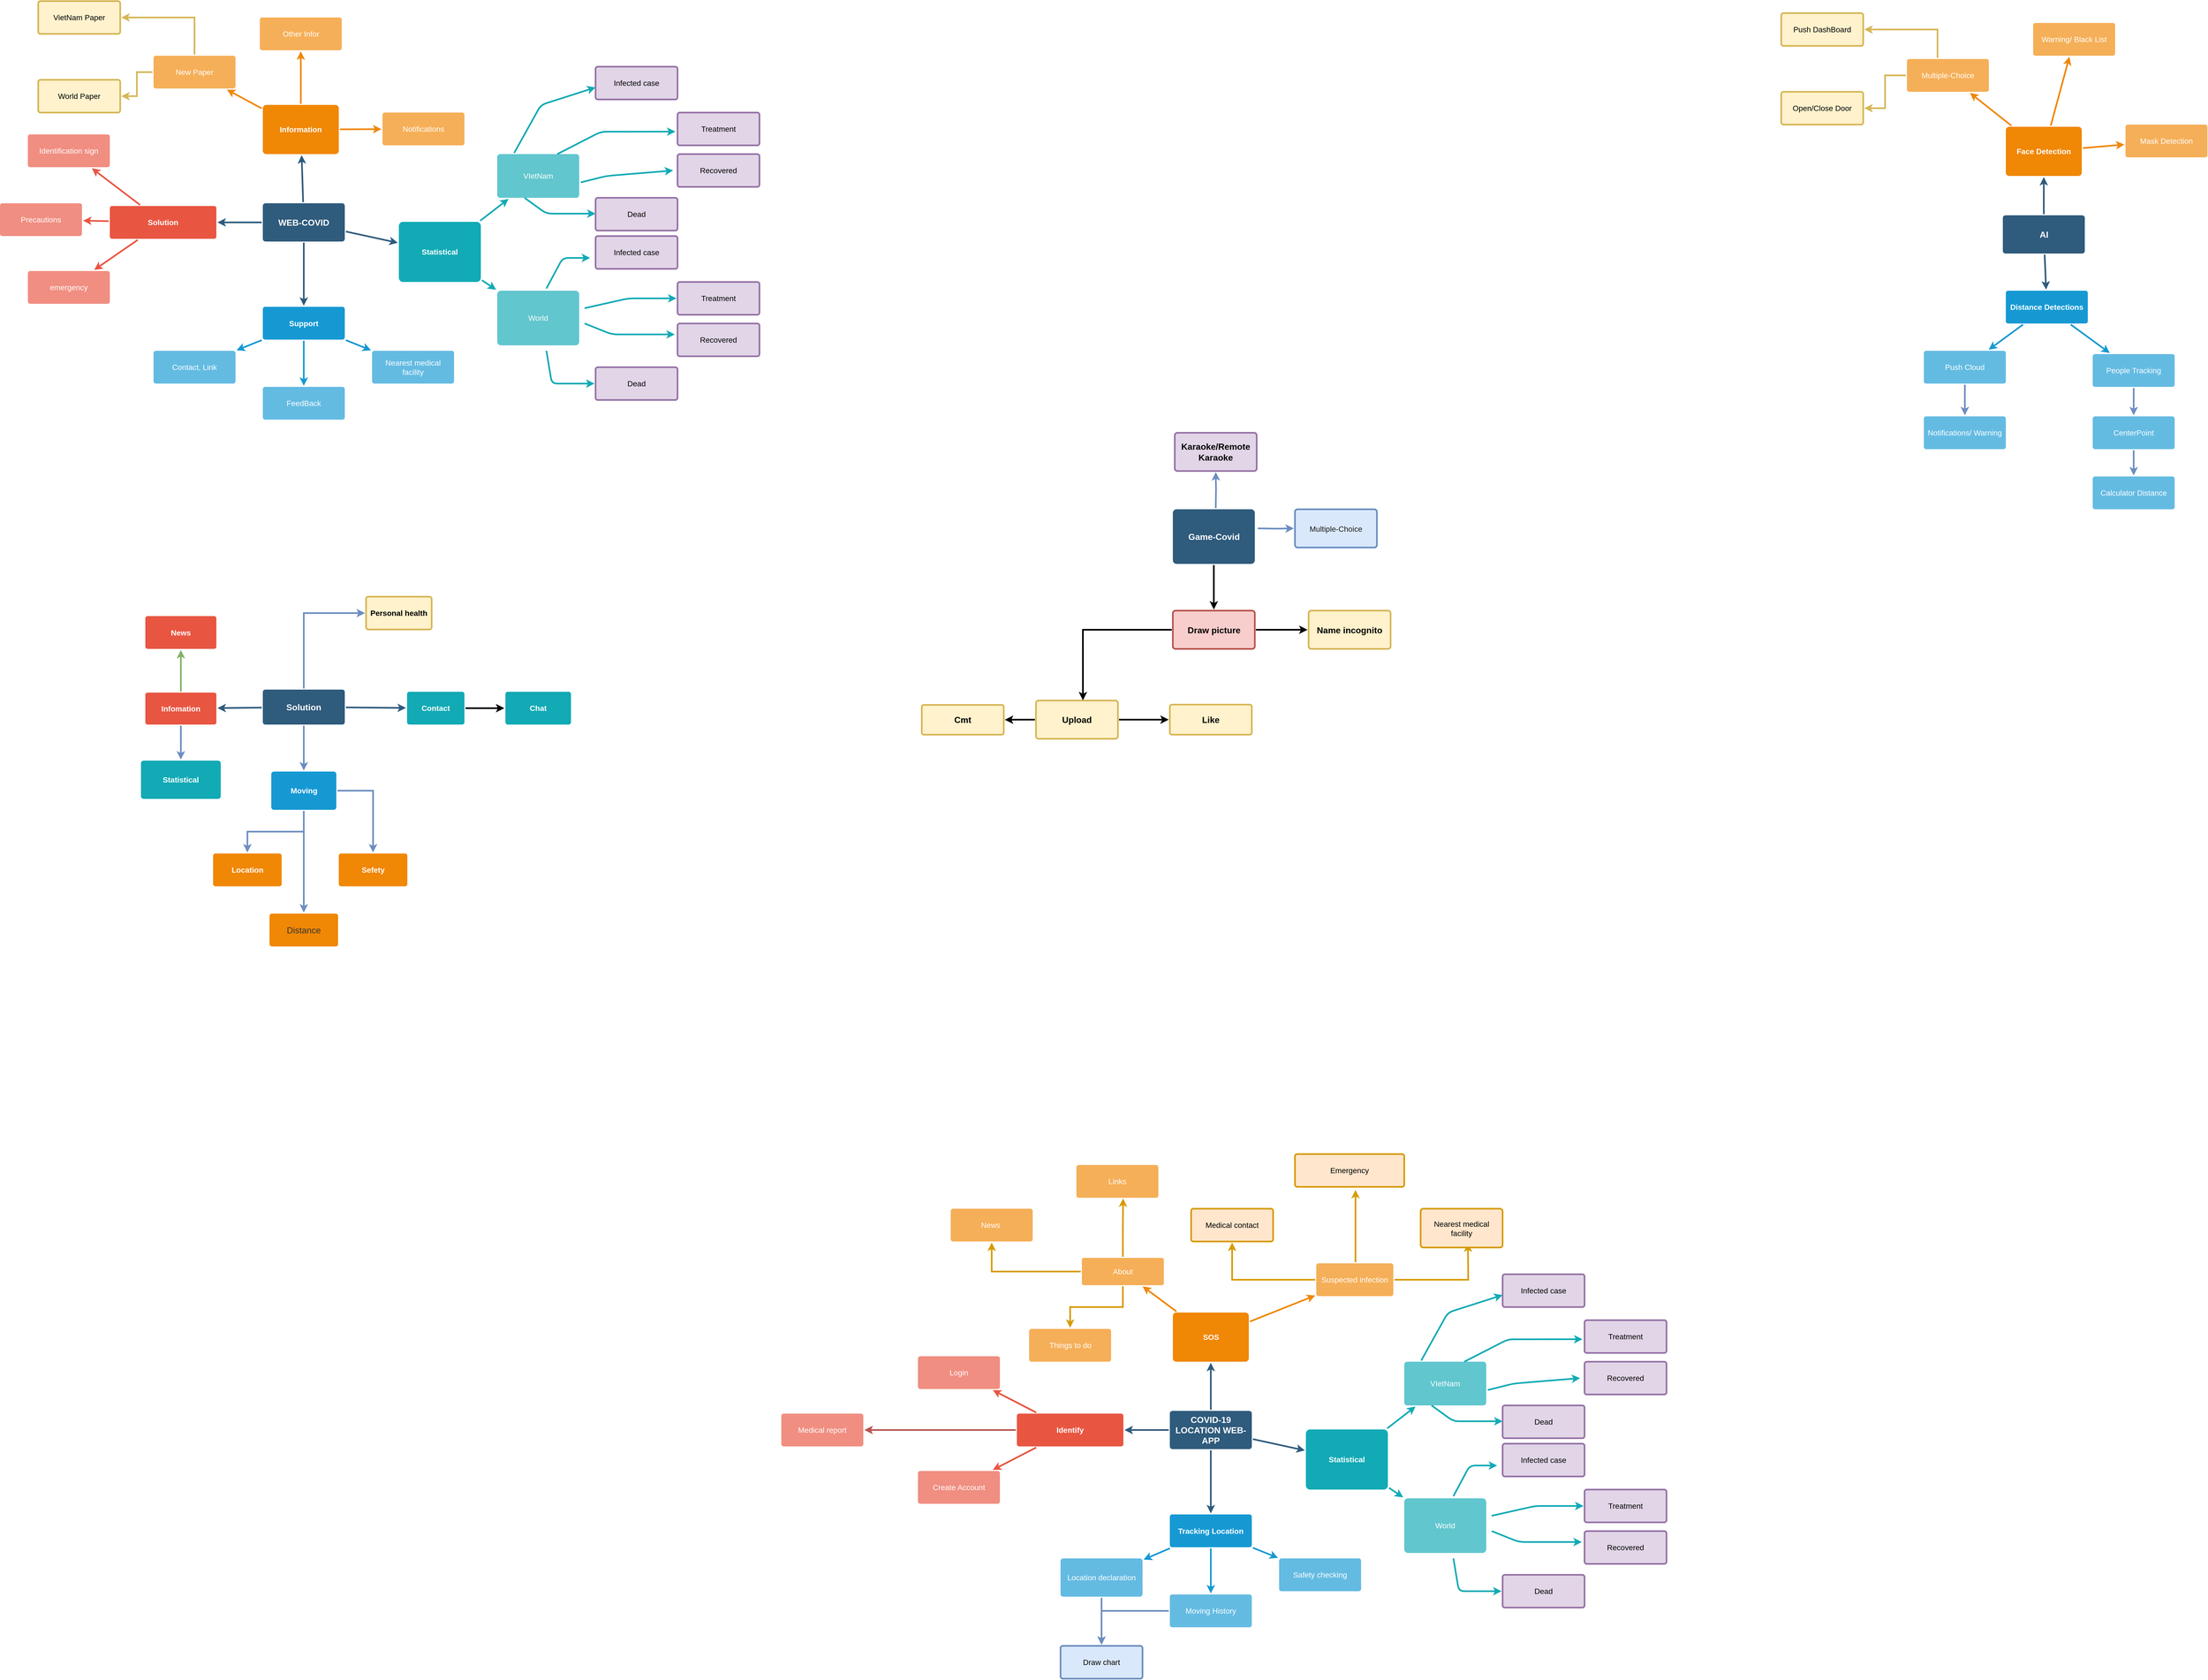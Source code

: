 <mxfile version="13.1.14" type="device"><diagram id="6a731a19-8d31-9384-78a2-239565b7b9f0" name="Page-1"><mxGraphModel dx="11322" dy="6289" grid="1" gridSize="10" guides="1" tooltips="1" connect="1" arrows="1" fold="1" page="1" pageScale="1" pageWidth="4681" pageHeight="3300" background="#ffffff" math="0" shadow="0"><root><mxCell id="0"/><mxCell id="1" parent="0"/><mxCell id="1745" value="" style="edgeStyle=none;rounded=0;jumpStyle=none;html=1;shadow=0;labelBackgroundColor=none;startArrow=none;startFill=0;endArrow=classic;endFill=1;jettySize=auto;orthogonalLoop=1;strokeColor=#2F5B7C;strokeWidth=3;fontFamily=Helvetica;fontSize=16;fontColor=#23445D;spacing=5;" parent="1" source="1749" target="1764" edge="1"><mxGeometry relative="1" as="geometry"/></mxCell><mxCell id="1746" value="" style="edgeStyle=none;rounded=0;jumpStyle=none;html=1;shadow=0;labelBackgroundColor=none;startArrow=none;startFill=0;endArrow=classic;endFill=1;jettySize=auto;orthogonalLoop=1;strokeColor=#2F5B7C;strokeWidth=3;fontFamily=Helvetica;fontSize=16;fontColor=#23445D;spacing=5;" parent="1" source="1749" target="1771" edge="1"><mxGeometry relative="1" as="geometry"/></mxCell><mxCell id="1747" value="" style="edgeStyle=none;rounded=0;jumpStyle=none;html=1;shadow=0;labelBackgroundColor=none;startArrow=none;startFill=0;endArrow=classic;endFill=1;jettySize=auto;orthogonalLoop=1;strokeColor=#2F5B7C;strokeWidth=3;fontFamily=Helvetica;fontSize=16;fontColor=#23445D;spacing=5;" parent="1" source="1749" target="1760" edge="1"><mxGeometry relative="1" as="geometry"/></mxCell><mxCell id="1748" value="" style="edgeStyle=none;rounded=0;jumpStyle=none;html=1;shadow=0;labelBackgroundColor=none;startArrow=none;startFill=0;endArrow=classic;endFill=1;jettySize=auto;orthogonalLoop=1;strokeColor=#2F5B7C;strokeWidth=3;fontFamily=Helvetica;fontSize=16;fontColor=#23445D;spacing=5;" parent="1" source="1749" target="1753" edge="1"><mxGeometry relative="1" as="geometry"/></mxCell><mxCell id="1749" value="WEB-COVID" style="rounded=1;whiteSpace=wrap;html=1;shadow=0;labelBackgroundColor=none;strokeColor=none;strokeWidth=3;fillColor=#2F5B7C;fontFamily=Helvetica;fontSize=16;fontColor=#FFFFFF;align=center;fontStyle=1;spacing=5;arcSize=7;perimeterSpacing=2;" parent="1" vertex="1"><mxGeometry x="501" y="390" width="150" height="70" as="geometry"/></mxCell><mxCell id="1750" value="" style="edgeStyle=none;rounded=1;jumpStyle=none;html=1;shadow=0;labelBackgroundColor=none;startArrow=none;startFill=0;jettySize=auto;orthogonalLoop=1;strokeColor=#E85642;strokeWidth=3;fontFamily=Helvetica;fontSize=14;fontColor=#FFFFFF;spacing=5;fontStyle=1;fillColor=#b0e3e6;" parent="1" source="1753" target="1756" edge="1"><mxGeometry relative="1" as="geometry"/></mxCell><mxCell id="1751" value="" style="edgeStyle=none;rounded=1;jumpStyle=none;html=1;shadow=0;labelBackgroundColor=none;startArrow=none;startFill=0;jettySize=auto;orthogonalLoop=1;strokeColor=#E85642;strokeWidth=3;fontFamily=Helvetica;fontSize=14;fontColor=#FFFFFF;spacing=5;fontStyle=1;fillColor=#b0e3e6;" parent="1" source="1753" target="1755" edge="1"><mxGeometry relative="1" as="geometry"/></mxCell><mxCell id="1752" value="" style="edgeStyle=none;rounded=1;jumpStyle=none;html=1;shadow=0;labelBackgroundColor=none;startArrow=none;startFill=0;jettySize=auto;orthogonalLoop=1;strokeColor=#E85642;strokeWidth=3;fontFamily=Helvetica;fontSize=14;fontColor=#FFFFFF;spacing=5;fontStyle=1;fillColor=#b0e3e6;" parent="1" source="1753" target="1754" edge="1"><mxGeometry relative="1" as="geometry"/></mxCell><mxCell id="1753" value="Solution" style="rounded=1;whiteSpace=wrap;html=1;shadow=0;labelBackgroundColor=none;strokeColor=none;strokeWidth=3;fillColor=#e85642;fontFamily=Helvetica;fontSize=14;fontColor=#FFFFFF;align=center;spacing=5;fontStyle=1;arcSize=7;perimeterSpacing=2;" parent="1" vertex="1"><mxGeometry x="221" y="395" width="195" height="60" as="geometry"/></mxCell><mxCell id="1754" value="emergency" style="rounded=1;whiteSpace=wrap;html=1;shadow=0;labelBackgroundColor=none;strokeColor=none;strokeWidth=3;fillColor=#f08e81;fontFamily=Helvetica;fontSize=14;fontColor=#FFFFFF;align=center;spacing=5;fontStyle=0;arcSize=7;perimeterSpacing=2;" parent="1" vertex="1"><mxGeometry x="71" y="514" width="150" height="60" as="geometry"/></mxCell><mxCell id="1755" value="Precautions" style="rounded=1;whiteSpace=wrap;html=1;shadow=0;labelBackgroundColor=none;strokeColor=none;strokeWidth=3;fillColor=#f08e81;fontFamily=Helvetica;fontSize=14;fontColor=#FFFFFF;align=center;spacing=5;fontStyle=0;arcSize=7;perimeterSpacing=2;" parent="1" vertex="1"><mxGeometry x="20" y="390" width="150" height="60" as="geometry"/></mxCell><mxCell id="1756" value="Identification sign" style="rounded=1;whiteSpace=wrap;html=1;shadow=0;labelBackgroundColor=none;strokeColor=none;strokeWidth=3;fillColor=#f08e81;fontFamily=Helvetica;fontSize=14;fontColor=#FFFFFF;align=center;spacing=5;fontStyle=0;arcSize=7;perimeterSpacing=2;" parent="1" vertex="1"><mxGeometry x="71" y="264" width="150" height="60" as="geometry"/></mxCell><mxCell id="1757" value="" style="edgeStyle=none;rounded=0;jumpStyle=none;html=1;shadow=0;labelBackgroundColor=none;startArrow=none;startFill=0;endArrow=classic;endFill=1;jettySize=auto;orthogonalLoop=1;strokeColor=#1699D3;strokeWidth=3;fontFamily=Helvetica;fontSize=14;fontColor=#FFFFFF;spacing=5;" parent="1" source="1760" target="1763" edge="1"><mxGeometry relative="1" as="geometry"/></mxCell><mxCell id="1758" value="" style="edgeStyle=none;rounded=0;jumpStyle=none;html=1;shadow=0;labelBackgroundColor=none;startArrow=none;startFill=0;endArrow=classic;endFill=1;jettySize=auto;orthogonalLoop=1;strokeColor=#1699D3;strokeWidth=3;fontFamily=Helvetica;fontSize=14;fontColor=#FFFFFF;spacing=5;" parent="1" source="1760" target="1762" edge="1"><mxGeometry relative="1" as="geometry"/></mxCell><mxCell id="1759" value="" style="edgeStyle=none;rounded=0;jumpStyle=none;html=1;shadow=0;labelBackgroundColor=none;startArrow=none;startFill=0;endArrow=classic;endFill=1;jettySize=auto;orthogonalLoop=1;strokeColor=#1699D3;strokeWidth=3;fontFamily=Helvetica;fontSize=14;fontColor=#FFFFFF;spacing=5;" parent="1" source="1760" target="1761" edge="1"><mxGeometry relative="1" as="geometry"/></mxCell><mxCell id="1760" value="Support" style="rounded=1;whiteSpace=wrap;html=1;shadow=0;labelBackgroundColor=none;strokeColor=none;strokeWidth=3;fillColor=#1699d3;fontFamily=Helvetica;fontSize=14;fontColor=#FFFFFF;align=center;spacing=5;fontStyle=1;arcSize=7;perimeterSpacing=2;" parent="1" vertex="1"><mxGeometry x="501" y="579.5" width="150" height="60" as="geometry"/></mxCell><mxCell id="1761" value="Nearest medical facility" style="rounded=1;whiteSpace=wrap;html=1;shadow=0;labelBackgroundColor=none;strokeColor=none;strokeWidth=3;fillColor=#64bbe2;fontFamily=Helvetica;fontSize=14;fontColor=#FFFFFF;align=center;spacing=5;arcSize=7;perimeterSpacing=2;" parent="1" vertex="1"><mxGeometry x="701" y="660" width="150" height="60" as="geometry"/></mxCell><mxCell id="1762" value="FeedBack" style="rounded=1;whiteSpace=wrap;html=1;shadow=0;labelBackgroundColor=none;strokeColor=none;strokeWidth=3;fillColor=#64bbe2;fontFamily=Helvetica;fontSize=14;fontColor=#FFFFFF;align=center;spacing=5;arcSize=7;perimeterSpacing=2;" parent="1" vertex="1"><mxGeometry x="501" y="726" width="150" height="60" as="geometry"/></mxCell><mxCell id="1763" value="Contact, Link" style="rounded=1;whiteSpace=wrap;html=1;shadow=0;labelBackgroundColor=none;strokeColor=none;strokeWidth=3;fillColor=#64bbe2;fontFamily=Helvetica;fontSize=14;fontColor=#FFFFFF;align=center;spacing=5;arcSize=7;perimeterSpacing=2;" parent="1" vertex="1"><mxGeometry x="301" y="660" width="150" height="60" as="geometry"/></mxCell><mxCell id="1764" value="Information" style="rounded=1;whiteSpace=wrap;html=1;shadow=0;labelBackgroundColor=none;strokeColor=none;strokeWidth=3;fillColor=#F08705;fontFamily=Helvetica;fontSize=14;fontColor=#FFFFFF;align=center;spacing=5;fontStyle=1;arcSize=7;perimeterSpacing=2;" parent="1" vertex="1"><mxGeometry x="501" y="210" width="139" height="90" as="geometry"/></mxCell><mxCell id="1765" value="Other Infor" style="rounded=1;whiteSpace=wrap;html=1;shadow=0;labelBackgroundColor=none;strokeColor=none;strokeWidth=3;fillColor=#f5af58;fontFamily=Helvetica;fontSize=14;fontColor=#FFFFFF;align=center;spacing=5;arcSize=7;perimeterSpacing=2;" parent="1" vertex="1"><mxGeometry x="495.5" y="50" width="150" height="60" as="geometry"/></mxCell><mxCell id="1766" value="" style="edgeStyle=none;rounded=0;jumpStyle=none;html=1;shadow=0;labelBackgroundColor=none;startArrow=none;startFill=0;endArrow=classic;endFill=1;jettySize=auto;orthogonalLoop=1;strokeColor=#F08705;strokeWidth=3;fontFamily=Helvetica;fontSize=14;fontColor=#FFFFFF;spacing=5;" parent="1" source="1764" target="1765" edge="1"><mxGeometry relative="1" as="geometry"/></mxCell><mxCell id="1767" value="Notifications" style="rounded=1;whiteSpace=wrap;html=1;shadow=0;labelBackgroundColor=none;strokeColor=none;strokeWidth=3;fillColor=#f5af58;fontFamily=Helvetica;fontSize=14;fontColor=#FFFFFF;align=center;spacing=5;arcSize=7;perimeterSpacing=2;" parent="1" vertex="1"><mxGeometry x="720" y="224" width="150" height="60" as="geometry"/></mxCell><mxCell id="1768" value="" style="edgeStyle=none;rounded=0;jumpStyle=none;html=1;shadow=0;labelBackgroundColor=none;startArrow=none;startFill=0;endArrow=classic;endFill=1;jettySize=auto;orthogonalLoop=1;strokeColor=#F08705;strokeWidth=3;fontFamily=Helvetica;fontSize=14;fontColor=#FFFFFF;spacing=5;" parent="1" source="1764" target="1767" edge="1"><mxGeometry relative="1" as="geometry"/></mxCell><mxCell id="6Ij6tOt6RxWPZgun7fa0-1802" style="edgeStyle=orthogonalEdgeStyle;rounded=0;orthogonalLoop=1;jettySize=auto;html=1;entryX=1;entryY=0.5;entryDx=0;entryDy=0;strokeWidth=3;fillColor=#fff2cc;strokeColor=#d6b656;" parent="1" source="1769" target="6Ij6tOt6RxWPZgun7fa0-1801" edge="1"><mxGeometry relative="1" as="geometry"><Array as="points"><mxPoint x="376" y="50"/></Array></mxGeometry></mxCell><mxCell id="6Ij6tOt6RxWPZgun7fa0-1806" style="edgeStyle=orthogonalEdgeStyle;rounded=0;orthogonalLoop=1;jettySize=auto;html=1;entryX=1;entryY=0.5;entryDx=0;entryDy=0;strokeWidth=3;fillColor=#fff2cc;strokeColor=#d6b656;" parent="1" source="1769" target="6Ij6tOt6RxWPZgun7fa0-1804" edge="1"><mxGeometry relative="1" as="geometry"/></mxCell><mxCell id="1769" value="New Paper" style="rounded=1;whiteSpace=wrap;html=1;shadow=0;labelBackgroundColor=none;strokeColor=none;strokeWidth=3;fillColor=#f5af58;fontFamily=Helvetica;fontSize=14;fontColor=#FFFFFF;align=center;spacing=5;arcSize=7;perimeterSpacing=2;" parent="1" vertex="1"><mxGeometry x="301" y="120" width="150" height="60" as="geometry"/></mxCell><mxCell id="1770" value="" style="edgeStyle=none;rounded=0;jumpStyle=none;html=1;shadow=0;labelBackgroundColor=none;startArrow=none;startFill=0;endArrow=classic;endFill=1;jettySize=auto;orthogonalLoop=1;strokeColor=#F08705;strokeWidth=3;fontFamily=Helvetica;fontSize=14;fontColor=#FFFFFF;spacing=5;" parent="1" source="1764" target="1769" edge="1"><mxGeometry relative="1" as="geometry"/></mxCell><mxCell id="1771" value="Statistical" style="rounded=1;whiteSpace=wrap;html=1;shadow=0;labelBackgroundColor=none;strokeColor=none;strokeWidth=3;fillColor=#12aab5;fontFamily=Helvetica;fontSize=14;fontColor=#FFFFFF;align=center;spacing=5;fontStyle=1;arcSize=7;perimeterSpacing=2;" parent="1" vertex="1"><mxGeometry x="750" y="424" width="150" height="110" as="geometry"/></mxCell><mxCell id="1776" value="World" style="rounded=1;whiteSpace=wrap;html=1;shadow=0;labelBackgroundColor=none;strokeColor=none;strokeWidth=3;fillColor=#61c6ce;fontFamily=Helvetica;fontSize=14;fontColor=#FFFFFF;align=center;spacing=5;fontStyle=0;arcSize=7;perimeterSpacing=2;" parent="1" vertex="1"><mxGeometry x="930" y="550" width="150" height="100" as="geometry"/></mxCell><mxCell id="1777" value="" style="edgeStyle=none;rounded=1;jumpStyle=none;html=1;shadow=0;labelBackgroundColor=none;startArrow=none;startFill=0;jettySize=auto;orthogonalLoop=1;strokeColor=#12AAB5;strokeWidth=3;fontFamily=Helvetica;fontSize=14;fontColor=#FFFFFF;spacing=5;fontStyle=1;fillColor=#b0e3e6;" parent="1" source="1771" target="1776" edge="1"><mxGeometry relative="1" as="geometry"/></mxCell><mxCell id="1778" value="VIetNam" style="rounded=1;whiteSpace=wrap;html=1;shadow=0;labelBackgroundColor=none;strokeColor=none;strokeWidth=3;fillColor=#61c6ce;fontFamily=Helvetica;fontSize=14;fontColor=#FFFFFF;align=center;spacing=5;fontStyle=0;arcSize=7;perimeterSpacing=2;" parent="1" vertex="1"><mxGeometry x="930" y="300" width="150" height="80" as="geometry"/></mxCell><mxCell id="1779" value="" style="edgeStyle=none;rounded=1;jumpStyle=none;html=1;shadow=0;labelBackgroundColor=none;startArrow=none;startFill=0;jettySize=auto;orthogonalLoop=1;strokeColor=#12AAB5;strokeWidth=3;fontFamily=Helvetica;fontSize=14;fontColor=#FFFFFF;spacing=5;fontStyle=1;fillColor=#b0e3e6;" parent="1" source="1771" target="1778" edge="1"><mxGeometry relative="1" as="geometry"/></mxCell><mxCell id="6Ij6tOt6RxWPZgun7fa0-1779" value="Infected case" style="rounded=1;whiteSpace=wrap;html=1;shadow=0;labelBackgroundColor=none;strokeColor=#9673a6;strokeWidth=3;fillColor=#e1d5e7;fontFamily=Helvetica;fontSize=14;align=center;spacing=5;fontStyle=0;arcSize=7;perimeterSpacing=2;" parent="1" vertex="1"><mxGeometry x="1110" y="140" width="150" height="60" as="geometry"/></mxCell><mxCell id="6Ij6tOt6RxWPZgun7fa0-1780" value="" style="edgeStyle=none;rounded=1;jumpStyle=none;html=1;shadow=0;labelBackgroundColor=none;startArrow=none;startFill=0;jettySize=auto;orthogonalLoop=1;strokeColor=#12AAB5;strokeWidth=3;fontFamily=Helvetica;fontSize=14;fontColor=#FFFFFF;spacing=5;fontStyle=1;fillColor=#b0e3e6;entryX=0.013;entryY=0.625;entryDx=0;entryDy=0;entryPerimeter=0;" parent="1" target="6Ij6tOt6RxWPZgun7fa0-1779" edge="1"><mxGeometry relative="1" as="geometry"><mxPoint x="961" y="298" as="sourcePoint"/><mxPoint x="1060" y="220" as="targetPoint"/><Array as="points"><mxPoint x="1010" y="210"/></Array></mxGeometry></mxCell><mxCell id="6Ij6tOt6RxWPZgun7fa0-1781" value="Treatment" style="rounded=1;whiteSpace=wrap;html=1;shadow=0;labelBackgroundColor=none;strokeColor=#9673a6;strokeWidth=3;fillColor=#e1d5e7;fontFamily=Helvetica;fontSize=14;align=center;spacing=5;fontStyle=0;arcSize=7;perimeterSpacing=2;" parent="1" vertex="1"><mxGeometry x="1260" y="224" width="150" height="60" as="geometry"/></mxCell><mxCell id="6Ij6tOt6RxWPZgun7fa0-1782" value="" style="edgeStyle=none;rounded=1;jumpStyle=none;html=1;shadow=0;labelBackgroundColor=none;startArrow=none;startFill=0;jettySize=auto;orthogonalLoop=1;strokeColor=#12AAB5;strokeWidth=3;fontFamily=Helvetica;fontSize=14;fontColor=#FFFFFF;spacing=5;fontStyle=1;fillColor=#b0e3e6;entryX=-0.012;entryY=0.577;entryDx=0;entryDy=0;entryPerimeter=0;" parent="1" target="6Ij6tOt6RxWPZgun7fa0-1781" edge="1"><mxGeometry relative="1" as="geometry"><mxPoint x="1040" y="300" as="sourcePoint"/><mxPoint x="1133.333" y="270.0" as="targetPoint"/><Array as="points"><mxPoint x="1120" y="259"/></Array></mxGeometry></mxCell><mxCell id="6Ij6tOt6RxWPZgun7fa0-1783" value="Recovered" style="rounded=1;whiteSpace=wrap;html=1;shadow=0;labelBackgroundColor=none;strokeColor=#9673a6;strokeWidth=3;fillColor=#e1d5e7;fontFamily=Helvetica;fontSize=14;align=center;spacing=5;fontStyle=0;arcSize=7;perimeterSpacing=2;" parent="1" vertex="1"><mxGeometry x="1260" y="300" width="150" height="60" as="geometry"/></mxCell><mxCell id="6Ij6tOt6RxWPZgun7fa0-1784" value="Dead" style="rounded=1;whiteSpace=wrap;html=1;shadow=0;labelBackgroundColor=none;strokeColor=#9673a6;strokeWidth=3;fillColor=#e1d5e7;fontFamily=Helvetica;fontSize=14;align=center;spacing=5;fontStyle=0;arcSize=7;perimeterSpacing=2;" parent="1" vertex="1"><mxGeometry x="1110" y="380" width="150" height="60" as="geometry"/></mxCell><mxCell id="6Ij6tOt6RxWPZgun7fa0-1785" value="" style="edgeStyle=none;rounded=1;jumpStyle=none;html=1;shadow=0;labelBackgroundColor=none;startArrow=none;startFill=0;jettySize=auto;orthogonalLoop=1;strokeColor=#12AAB5;strokeWidth=3;fontFamily=Helvetica;fontSize=14;fontColor=#FFFFFF;spacing=5;fontStyle=1;fillColor=#b0e3e6;" parent="1" edge="1"><mxGeometry relative="1" as="geometry"><mxPoint x="980" y="380" as="sourcePoint"/><mxPoint x="1110" y="409" as="targetPoint"/><Array as="points"><mxPoint x="1020" y="409"/></Array></mxGeometry></mxCell><mxCell id="6Ij6tOt6RxWPZgun7fa0-1786" value="" style="edgeStyle=none;rounded=1;jumpStyle=none;html=1;shadow=0;labelBackgroundColor=none;startArrow=none;startFill=0;jettySize=auto;orthogonalLoop=1;strokeColor=#12AAB5;strokeWidth=3;fontFamily=Helvetica;fontSize=14;fontColor=#FFFFFF;spacing=5;fontStyle=1;fillColor=#b0e3e6;exitX=1.006;exitY=0.641;exitDx=0;exitDy=0;exitPerimeter=0;" parent="1" source="1778" edge="1"><mxGeometry relative="1" as="geometry"><mxPoint x="1036" y="351.07" as="sourcePoint"/><mxPoint x="1252" y="330" as="targetPoint"/><Array as="points"><mxPoint x="1130" y="340"/></Array></mxGeometry></mxCell><mxCell id="6Ij6tOt6RxWPZgun7fa0-1787" value="Infected case" style="rounded=1;whiteSpace=wrap;html=1;shadow=0;labelBackgroundColor=none;strokeColor=#9673a6;strokeWidth=3;fillColor=#e1d5e7;fontFamily=Helvetica;fontSize=14;align=center;spacing=5;fontStyle=0;arcSize=7;perimeterSpacing=2;" parent="1" vertex="1"><mxGeometry x="1110" y="450" width="150" height="60" as="geometry"/></mxCell><mxCell id="6Ij6tOt6RxWPZgun7fa0-1788" value="Treatment" style="rounded=1;whiteSpace=wrap;html=1;shadow=0;labelBackgroundColor=none;strokeColor=#9673a6;strokeWidth=3;fillColor=#e1d5e7;fontFamily=Helvetica;fontSize=14;align=center;spacing=5;fontStyle=0;arcSize=7;perimeterSpacing=2;" parent="1" vertex="1"><mxGeometry x="1260" y="534" width="150" height="60" as="geometry"/></mxCell><mxCell id="6Ij6tOt6RxWPZgun7fa0-1789" value="Recovered" style="rounded=1;whiteSpace=wrap;html=1;shadow=0;labelBackgroundColor=none;strokeColor=#9673a6;strokeWidth=3;fillColor=#e1d5e7;fontFamily=Helvetica;fontSize=14;align=center;spacing=5;fontStyle=0;arcSize=7;perimeterSpacing=2;" parent="1" vertex="1"><mxGeometry x="1260" y="610" width="150" height="60" as="geometry"/></mxCell><mxCell id="6Ij6tOt6RxWPZgun7fa0-1790" value="Dead" style="rounded=1;whiteSpace=wrap;html=1;shadow=0;labelBackgroundColor=none;strokeColor=#9673a6;strokeWidth=3;fillColor=#e1d5e7;fontFamily=Helvetica;fontSize=14;align=center;spacing=5;fontStyle=0;arcSize=7;perimeterSpacing=2;" parent="1" vertex="1"><mxGeometry x="1110" y="690" width="150" height="60" as="geometry"/></mxCell><mxCell id="6Ij6tOt6RxWPZgun7fa0-1791" value="" style="edgeStyle=none;rounded=1;jumpStyle=none;html=1;shadow=0;labelBackgroundColor=none;startArrow=none;startFill=0;jettySize=auto;orthogonalLoop=1;strokeColor=#12AAB5;strokeWidth=3;fontFamily=Helvetica;fontSize=14;fontColor=#FFFFFF;spacing=5;fontStyle=1;fillColor=#b0e3e6;" parent="1" edge="1"><mxGeometry relative="1" as="geometry"><mxPoint x="1020" y="546" as="sourcePoint"/><mxPoint x="1100" y="490" as="targetPoint"/><Array as="points"><mxPoint x="1050" y="490"/></Array></mxGeometry></mxCell><mxCell id="6Ij6tOt6RxWPZgun7fa0-1792" value="" style="edgeStyle=none;rounded=1;jumpStyle=none;html=1;shadow=0;labelBackgroundColor=none;startArrow=none;startFill=0;jettySize=auto;orthogonalLoop=1;strokeColor=#12AAB5;strokeWidth=3;fontFamily=Helvetica;fontSize=14;fontColor=#FFFFFF;spacing=5;fontStyle=1;fillColor=#b0e3e6;entryX=0;entryY=0.5;entryDx=0;entryDy=0;" parent="1" target="6Ij6tOt6RxWPZgun7fa0-1788" edge="1"><mxGeometry relative="1" as="geometry"><mxPoint x="1090" y="582" as="sourcePoint"/><mxPoint x="1195.022" y="698.0" as="targetPoint"/><Array as="points"><mxPoint x="1170" y="564"/></Array></mxGeometry></mxCell><mxCell id="6Ij6tOt6RxWPZgun7fa0-1793" value="" style="edgeStyle=none;rounded=1;jumpStyle=none;html=1;shadow=0;labelBackgroundColor=none;startArrow=none;startFill=0;jettySize=auto;orthogonalLoop=1;strokeColor=#12AAB5;strokeWidth=3;fontFamily=Helvetica;fontSize=14;fontColor=#FFFFFF;spacing=5;fontStyle=1;fillColor=#b0e3e6;" parent="1" edge="1"><mxGeometry relative="1" as="geometry"><mxPoint x="1090" y="610" as="sourcePoint"/><mxPoint x="1255" y="630" as="targetPoint"/><Array as="points"><mxPoint x="1140" y="630"/></Array></mxGeometry></mxCell><mxCell id="6Ij6tOt6RxWPZgun7fa0-1794" value="" style="edgeStyle=none;rounded=1;jumpStyle=none;html=1;shadow=0;labelBackgroundColor=none;startArrow=none;startFill=0;jettySize=auto;orthogonalLoop=1;strokeColor=#12AAB5;strokeWidth=3;fontFamily=Helvetica;fontSize=14;fontColor=#FFFFFF;spacing=5;fontStyle=1;fillColor=#b0e3e6;entryX=0;entryY=0.5;entryDx=0;entryDy=0;" parent="1" target="6Ij6tOt6RxWPZgun7fa0-1790" edge="1"><mxGeometry relative="1" as="geometry"><mxPoint x="1020" y="660" as="sourcePoint"/><mxPoint x="1135.022" y="746.0" as="targetPoint"/><Array as="points"><mxPoint x="1030" y="720"/></Array></mxGeometry></mxCell><mxCell id="6Ij6tOt6RxWPZgun7fa0-1801" value="VietNam Paper" style="rounded=1;whiteSpace=wrap;html=1;shadow=0;labelBackgroundColor=none;strokeColor=#d6b656;strokeWidth=3;fillColor=#fff2cc;fontFamily=Helvetica;fontSize=14;align=center;spacing=5;arcSize=7;perimeterSpacing=2;" parent="1" vertex="1"><mxGeometry x="90" y="20" width="150" height="60" as="geometry"/></mxCell><mxCell id="6Ij6tOt6RxWPZgun7fa0-1804" value="World Paper" style="rounded=1;whiteSpace=wrap;html=1;shadow=0;labelBackgroundColor=none;strokeColor=#d6b656;strokeWidth=3;fillColor=#fff2cc;fontFamily=Helvetica;fontSize=14;align=center;spacing=5;arcSize=7;perimeterSpacing=2;" parent="1" vertex="1"><mxGeometry x="90" y="164" width="150" height="60" as="geometry"/></mxCell><mxCell id="kh2i-auwpdToXw5_Rz_y-1779" value="" style="edgeStyle=none;rounded=0;jumpStyle=none;html=1;shadow=0;labelBackgroundColor=none;startArrow=none;startFill=0;endArrow=classic;endFill=1;jettySize=auto;orthogonalLoop=1;strokeColor=#2F5B7C;strokeWidth=3;fontFamily=Helvetica;fontSize=16;fontColor=#23445D;spacing=5;" parent="1" source="kh2i-auwpdToXw5_Rz_y-1783" target="kh2i-auwpdToXw5_Rz_y-1798" edge="1"><mxGeometry relative="1" as="geometry"/></mxCell><mxCell id="kh2i-auwpdToXw5_Rz_y-1780" value="" style="edgeStyle=none;rounded=0;jumpStyle=none;html=1;shadow=0;labelBackgroundColor=none;startArrow=none;startFill=0;endArrow=classic;endFill=1;jettySize=auto;orthogonalLoop=1;strokeColor=#2F5B7C;strokeWidth=3;fontFamily=Helvetica;fontSize=16;fontColor=#23445D;spacing=5;" parent="1" source="kh2i-auwpdToXw5_Rz_y-1783" target="kh2i-auwpdToXw5_Rz_y-1807" edge="1"><mxGeometry relative="1" as="geometry"/></mxCell><mxCell id="kh2i-auwpdToXw5_Rz_y-1781" value="" style="edgeStyle=none;rounded=0;jumpStyle=none;html=1;shadow=0;labelBackgroundColor=none;startArrow=none;startFill=0;endArrow=classic;endFill=1;jettySize=auto;orthogonalLoop=1;strokeColor=#2F5B7C;strokeWidth=3;fontFamily=Helvetica;fontSize=16;fontColor=#23445D;spacing=5;" parent="1" source="kh2i-auwpdToXw5_Rz_y-1783" target="kh2i-auwpdToXw5_Rz_y-1794" edge="1"><mxGeometry relative="1" as="geometry"/></mxCell><mxCell id="kh2i-auwpdToXw5_Rz_y-1782" value="" style="edgeStyle=none;rounded=0;jumpStyle=none;html=1;shadow=0;labelBackgroundColor=none;startArrow=none;startFill=0;endArrow=classic;endFill=1;jettySize=auto;orthogonalLoop=1;strokeColor=#2F5B7C;strokeWidth=3;fontFamily=Helvetica;fontSize=16;fontColor=#23445D;spacing=5;" parent="1" source="kh2i-auwpdToXw5_Rz_y-1783" target="kh2i-auwpdToXw5_Rz_y-1787" edge="1"><mxGeometry relative="1" as="geometry"/></mxCell><mxCell id="kh2i-auwpdToXw5_Rz_y-1783" value="COVID-19 LOCATION WEB-APP" style="rounded=1;whiteSpace=wrap;html=1;shadow=0;labelBackgroundColor=none;strokeColor=none;strokeWidth=3;fillColor=#2F5B7C;fontFamily=Helvetica;fontSize=16;fontColor=#FFFFFF;align=center;fontStyle=1;spacing=5;arcSize=7;perimeterSpacing=2;" parent="1" vertex="1"><mxGeometry x="2161" y="2600" width="150" height="70" as="geometry"/></mxCell><mxCell id="kh2i-auwpdToXw5_Rz_y-1784" value="" style="edgeStyle=none;rounded=1;jumpStyle=none;html=1;shadow=0;labelBackgroundColor=none;startArrow=none;startFill=0;jettySize=auto;orthogonalLoop=1;strokeColor=#E85642;strokeWidth=3;fontFamily=Helvetica;fontSize=14;fontColor=#FFFFFF;spacing=5;fontStyle=1;fillColor=#b0e3e6;" parent="1" source="kh2i-auwpdToXw5_Rz_y-1787" target="kh2i-auwpdToXw5_Rz_y-1790" edge="1"><mxGeometry relative="1" as="geometry"/></mxCell><mxCell id="kh2i-auwpdToXw5_Rz_y-1785" value="" style="edgeStyle=none;rounded=1;jumpStyle=none;html=1;shadow=0;labelBackgroundColor=none;startArrow=none;startFill=0;jettySize=auto;orthogonalLoop=1;strokeColor=#E85642;strokeWidth=3;fontFamily=Helvetica;fontSize=14;fontColor=#FFFFFF;spacing=5;fontStyle=1;fillColor=#b0e3e6;" parent="1" source="kh2i-auwpdToXw5_Rz_y-1787" target="kh2i-auwpdToXw5_Rz_y-1789" edge="1"><mxGeometry relative="1" as="geometry"/></mxCell><mxCell id="kh2i-auwpdToXw5_Rz_y-1859" style="edgeStyle=orthogonalEdgeStyle;rounded=0;orthogonalLoop=1;jettySize=auto;html=1;entryX=1;entryY=0.5;entryDx=0;entryDy=0;strokeWidth=3;fillColor=#f8cecc;strokeColor=#b85450;" parent="1" source="kh2i-auwpdToXw5_Rz_y-1787" target="kh2i-auwpdToXw5_Rz_y-1857" edge="1"><mxGeometry relative="1" as="geometry"/></mxCell><mxCell id="kh2i-auwpdToXw5_Rz_y-1787" value="Identify" style="rounded=1;whiteSpace=wrap;html=1;shadow=0;labelBackgroundColor=none;strokeColor=none;strokeWidth=3;fillColor=#e85642;fontFamily=Helvetica;fontSize=14;fontColor=#FFFFFF;align=center;spacing=5;fontStyle=1;arcSize=7;perimeterSpacing=2;" parent="1" vertex="1"><mxGeometry x="1881" y="2605" width="195" height="60" as="geometry"/></mxCell><mxCell id="kh2i-auwpdToXw5_Rz_y-1789" value="Create Account" style="rounded=1;whiteSpace=wrap;html=1;shadow=0;labelBackgroundColor=none;strokeColor=none;strokeWidth=3;fillColor=#f08e81;fontFamily=Helvetica;fontSize=14;fontColor=#FFFFFF;align=center;spacing=5;fontStyle=0;arcSize=7;perimeterSpacing=2;" parent="1" vertex="1"><mxGeometry x="1700" y="2710" width="150" height="60" as="geometry"/></mxCell><mxCell id="kh2i-auwpdToXw5_Rz_y-1790" value="Login" style="rounded=1;whiteSpace=wrap;html=1;shadow=0;labelBackgroundColor=none;strokeColor=none;strokeWidth=3;fillColor=#f08e81;fontFamily=Helvetica;fontSize=14;fontColor=#FFFFFF;align=center;spacing=5;fontStyle=0;arcSize=7;perimeterSpacing=2;" parent="1" vertex="1"><mxGeometry x="1700" y="2500" width="150" height="60" as="geometry"/></mxCell><mxCell id="kh2i-auwpdToXw5_Rz_y-1791" value="" style="edgeStyle=none;rounded=0;jumpStyle=none;html=1;shadow=0;labelBackgroundColor=none;startArrow=none;startFill=0;endArrow=classic;endFill=1;jettySize=auto;orthogonalLoop=1;strokeColor=#1699D3;strokeWidth=3;fontFamily=Helvetica;fontSize=14;fontColor=#FFFFFF;spacing=5;" parent="1" source="kh2i-auwpdToXw5_Rz_y-1794" target="kh2i-auwpdToXw5_Rz_y-1797" edge="1"><mxGeometry relative="1" as="geometry"/></mxCell><mxCell id="kh2i-auwpdToXw5_Rz_y-1792" value="" style="edgeStyle=none;rounded=0;jumpStyle=none;html=1;shadow=0;labelBackgroundColor=none;startArrow=none;startFill=0;endArrow=classic;endFill=1;jettySize=auto;orthogonalLoop=1;strokeColor=#1699D3;strokeWidth=3;fontFamily=Helvetica;fontSize=14;fontColor=#FFFFFF;spacing=5;" parent="1" source="kh2i-auwpdToXw5_Rz_y-1794" target="kh2i-auwpdToXw5_Rz_y-1796" edge="1"><mxGeometry relative="1" as="geometry"/></mxCell><mxCell id="kh2i-auwpdToXw5_Rz_y-1793" value="" style="edgeStyle=none;rounded=0;jumpStyle=none;html=1;shadow=0;labelBackgroundColor=none;startArrow=none;startFill=0;endArrow=classic;endFill=1;jettySize=auto;orthogonalLoop=1;strokeColor=#1699D3;strokeWidth=3;fontFamily=Helvetica;fontSize=14;fontColor=#FFFFFF;spacing=5;" parent="1" source="kh2i-auwpdToXw5_Rz_y-1794" target="kh2i-auwpdToXw5_Rz_y-1795" edge="1"><mxGeometry relative="1" as="geometry"/></mxCell><mxCell id="kh2i-auwpdToXw5_Rz_y-1794" value="Tracking Location" style="rounded=1;whiteSpace=wrap;html=1;shadow=0;labelBackgroundColor=none;strokeColor=none;strokeWidth=3;fillColor=#1699d3;fontFamily=Helvetica;fontSize=14;fontColor=#FFFFFF;align=center;spacing=5;fontStyle=1;arcSize=7;perimeterSpacing=2;" parent="1" vertex="1"><mxGeometry x="2161" y="2789.5" width="150" height="60" as="geometry"/></mxCell><mxCell id="kh2i-auwpdToXw5_Rz_y-1795" value="Safety checking" style="rounded=1;whiteSpace=wrap;html=1;shadow=0;labelBackgroundColor=none;strokeColor=none;strokeWidth=3;fillColor=#64bbe2;fontFamily=Helvetica;fontSize=14;fontColor=#FFFFFF;align=center;spacing=5;arcSize=7;perimeterSpacing=2;" parent="1" vertex="1"><mxGeometry x="2361" y="2870" width="150" height="60" as="geometry"/></mxCell><mxCell id="kh2i-auwpdToXw5_Rz_y-1832" style="edgeStyle=orthogonalEdgeStyle;rounded=0;orthogonalLoop=1;jettySize=auto;html=1;strokeWidth=3;fillColor=#dae8fc;strokeColor=#6c8ebf;" parent="1" source="kh2i-auwpdToXw5_Rz_y-1796" target="kh2i-auwpdToXw5_Rz_y-1830" edge="1"><mxGeometry relative="1" as="geometry"/></mxCell><mxCell id="kh2i-auwpdToXw5_Rz_y-1796" value="Moving History" style="rounded=1;whiteSpace=wrap;html=1;shadow=0;labelBackgroundColor=none;strokeColor=none;strokeWidth=3;fillColor=#64bbe2;fontFamily=Helvetica;fontSize=14;fontColor=#FFFFFF;align=center;spacing=5;arcSize=7;perimeterSpacing=2;" parent="1" vertex="1"><mxGeometry x="2161" y="2936" width="150" height="60" as="geometry"/></mxCell><mxCell id="kh2i-auwpdToXw5_Rz_y-1831" style="edgeStyle=orthogonalEdgeStyle;rounded=0;orthogonalLoop=1;jettySize=auto;html=1;entryX=0.5;entryY=0;entryDx=0;entryDy=0;fillColor=#dae8fc;strokeColor=#6c8ebf;strokeWidth=3;" parent="1" source="kh2i-auwpdToXw5_Rz_y-1797" target="kh2i-auwpdToXw5_Rz_y-1830" edge="1"><mxGeometry relative="1" as="geometry"/></mxCell><mxCell id="kh2i-auwpdToXw5_Rz_y-1797" value="Location declaration" style="rounded=1;whiteSpace=wrap;html=1;shadow=0;labelBackgroundColor=none;strokeColor=none;strokeWidth=3;fillColor=#64bbe2;fontFamily=Helvetica;fontSize=14;fontColor=#FFFFFF;align=center;spacing=5;arcSize=7;perimeterSpacing=2;" parent="1" vertex="1"><mxGeometry x="1961" y="2870" width="150" height="70" as="geometry"/></mxCell><mxCell id="kh2i-auwpdToXw5_Rz_y-1798" value="SOS" style="rounded=1;whiteSpace=wrap;html=1;shadow=0;labelBackgroundColor=none;strokeColor=none;strokeWidth=3;fillColor=#F08705;fontFamily=Helvetica;fontSize=14;fontColor=#FFFFFF;align=center;spacing=5;fontStyle=1;arcSize=7;perimeterSpacing=2;" parent="1" vertex="1"><mxGeometry x="2166.5" y="2420" width="139" height="90" as="geometry"/></mxCell><mxCell id="kh2i-auwpdToXw5_Rz_y-1839" style="edgeStyle=orthogonalEdgeStyle;rounded=0;orthogonalLoop=1;jettySize=auto;html=1;entryX=0.553;entryY=1.058;entryDx=0;entryDy=0;entryPerimeter=0;strokeWidth=3;fillColor=#ffe6cc;strokeColor=#d79b00;" parent="1" source="kh2i-auwpdToXw5_Rz_y-1801" target="kh2i-auwpdToXw5_Rz_y-1834" edge="1"><mxGeometry relative="1" as="geometry"><Array as="points"><mxPoint x="2501" y="2328"/></Array></mxGeometry></mxCell><mxCell id="kh2i-auwpdToXw5_Rz_y-1843" style="edgeStyle=orthogonalEdgeStyle;rounded=0;orthogonalLoop=1;jettySize=auto;html=1;entryX=0.5;entryY=1;entryDx=0;entryDy=0;strokeWidth=3;fillColor=#ffe6cc;strokeColor=#d79b00;" parent="1" source="kh2i-auwpdToXw5_Rz_y-1801" target="kh2i-auwpdToXw5_Rz_y-1835" edge="1"><mxGeometry relative="1" as="geometry"/></mxCell><mxCell id="kh2i-auwpdToXw5_Rz_y-1844" style="edgeStyle=orthogonalEdgeStyle;rounded=0;orthogonalLoop=1;jettySize=auto;html=1;entryX=0.564;entryY=1.123;entryDx=0;entryDy=0;entryPerimeter=0;strokeWidth=3;fillColor=#ffe6cc;strokeColor=#d79b00;" parent="1" source="kh2i-auwpdToXw5_Rz_y-1801" edge="1"><mxGeometry relative="1" as="geometry"><mxPoint x="2706.56" y="2293.46" as="targetPoint"/></mxGeometry></mxCell><mxCell id="kh2i-auwpdToXw5_Rz_y-1801" value="Suspected infection" style="rounded=1;whiteSpace=wrap;html=1;shadow=0;labelBackgroundColor=none;strokeColor=none;strokeWidth=3;fillColor=#f5af58;fontFamily=Helvetica;fontSize=14;fontColor=#FFFFFF;align=center;spacing=5;arcSize=7;perimeterSpacing=2;" parent="1" vertex="1"><mxGeometry x="2429" y="2330" width="141" height="60" as="geometry"/></mxCell><mxCell id="kh2i-auwpdToXw5_Rz_y-1802" value="" style="edgeStyle=none;rounded=0;jumpStyle=none;html=1;shadow=0;labelBackgroundColor=none;startArrow=none;startFill=0;endArrow=classic;endFill=1;jettySize=auto;orthogonalLoop=1;strokeColor=#F08705;strokeWidth=3;fontFamily=Helvetica;fontSize=14;fontColor=#FFFFFF;spacing=5;" parent="1" source="kh2i-auwpdToXw5_Rz_y-1798" target="kh2i-auwpdToXw5_Rz_y-1801" edge="1"><mxGeometry relative="1" as="geometry"/></mxCell><mxCell id="kh2i-auwpdToXw5_Rz_y-1851" style="edgeStyle=orthogonalEdgeStyle;rounded=0;orthogonalLoop=1;jettySize=auto;html=1;entryX=0.568;entryY=0.988;entryDx=0;entryDy=0;entryPerimeter=0;strokeWidth=3;fillColor=#ffe6cc;strokeColor=#d79b00;" parent="1" source="kh2i-auwpdToXw5_Rz_y-1805" target="kh2i-auwpdToXw5_Rz_y-1847" edge="1"><mxGeometry relative="1" as="geometry"/></mxCell><mxCell id="kh2i-auwpdToXw5_Rz_y-1854" style="edgeStyle=orthogonalEdgeStyle;rounded=0;orthogonalLoop=1;jettySize=auto;html=1;strokeWidth=3;fillColor=#ffe6cc;strokeColor=#d79b00;" parent="1" source="kh2i-auwpdToXw5_Rz_y-1805" target="kh2i-auwpdToXw5_Rz_y-1848" edge="1"><mxGeometry relative="1" as="geometry"/></mxCell><mxCell id="kh2i-auwpdToXw5_Rz_y-1855" style="edgeStyle=orthogonalEdgeStyle;rounded=0;orthogonalLoop=1;jettySize=auto;html=1;strokeWidth=3;fillColor=#ffe6cc;strokeColor=#d79b00;" parent="1" source="kh2i-auwpdToXw5_Rz_y-1805" target="kh2i-auwpdToXw5_Rz_y-1849" edge="1"><mxGeometry relative="1" as="geometry"/></mxCell><mxCell id="kh2i-auwpdToXw5_Rz_y-1805" value="About" style="rounded=1;whiteSpace=wrap;html=1;shadow=0;labelBackgroundColor=none;strokeColor=none;strokeWidth=3;fillColor=#f5af58;fontFamily=Helvetica;fontSize=14;fontColor=#FFFFFF;align=center;spacing=5;arcSize=7;perimeterSpacing=2;" parent="1" vertex="1"><mxGeometry x="2000" y="2320" width="150" height="50" as="geometry"/></mxCell><mxCell id="kh2i-auwpdToXw5_Rz_y-1806" value="" style="edgeStyle=none;rounded=0;jumpStyle=none;html=1;shadow=0;labelBackgroundColor=none;startArrow=none;startFill=0;endArrow=classic;endFill=1;jettySize=auto;orthogonalLoop=1;strokeColor=#F08705;strokeWidth=3;fontFamily=Helvetica;fontSize=14;fontColor=#FFFFFF;spacing=5;" parent="1" source="kh2i-auwpdToXw5_Rz_y-1798" target="kh2i-auwpdToXw5_Rz_y-1805" edge="1"><mxGeometry relative="1" as="geometry"/></mxCell><mxCell id="kh2i-auwpdToXw5_Rz_y-1807" value="Statistical" style="rounded=1;whiteSpace=wrap;html=1;shadow=0;labelBackgroundColor=none;strokeColor=none;strokeWidth=3;fillColor=#12aab5;fontFamily=Helvetica;fontSize=14;fontColor=#FFFFFF;align=center;spacing=5;fontStyle=1;arcSize=7;perimeterSpacing=2;" parent="1" vertex="1"><mxGeometry x="2410" y="2634" width="150" height="110" as="geometry"/></mxCell><mxCell id="kh2i-auwpdToXw5_Rz_y-1808" value="World" style="rounded=1;whiteSpace=wrap;html=1;shadow=0;labelBackgroundColor=none;strokeColor=none;strokeWidth=3;fillColor=#61c6ce;fontFamily=Helvetica;fontSize=14;fontColor=#FFFFFF;align=center;spacing=5;fontStyle=0;arcSize=7;perimeterSpacing=2;" parent="1" vertex="1"><mxGeometry x="2590" y="2760" width="150" height="100" as="geometry"/></mxCell><mxCell id="kh2i-auwpdToXw5_Rz_y-1809" value="" style="edgeStyle=none;rounded=1;jumpStyle=none;html=1;shadow=0;labelBackgroundColor=none;startArrow=none;startFill=0;jettySize=auto;orthogonalLoop=1;strokeColor=#12AAB5;strokeWidth=3;fontFamily=Helvetica;fontSize=14;fontColor=#FFFFFF;spacing=5;fontStyle=1;fillColor=#b0e3e6;" parent="1" source="kh2i-auwpdToXw5_Rz_y-1807" target="kh2i-auwpdToXw5_Rz_y-1808" edge="1"><mxGeometry relative="1" as="geometry"/></mxCell><mxCell id="kh2i-auwpdToXw5_Rz_y-1810" value="VIetNam" style="rounded=1;whiteSpace=wrap;html=1;shadow=0;labelBackgroundColor=none;strokeColor=none;strokeWidth=3;fillColor=#61c6ce;fontFamily=Helvetica;fontSize=14;fontColor=#FFFFFF;align=center;spacing=5;fontStyle=0;arcSize=7;perimeterSpacing=2;" parent="1" vertex="1"><mxGeometry x="2590" y="2510" width="150" height="80" as="geometry"/></mxCell><mxCell id="kh2i-auwpdToXw5_Rz_y-1811" value="" style="edgeStyle=none;rounded=1;jumpStyle=none;html=1;shadow=0;labelBackgroundColor=none;startArrow=none;startFill=0;jettySize=auto;orthogonalLoop=1;strokeColor=#12AAB5;strokeWidth=3;fontFamily=Helvetica;fontSize=14;fontColor=#FFFFFF;spacing=5;fontStyle=1;fillColor=#b0e3e6;" parent="1" source="kh2i-auwpdToXw5_Rz_y-1807" target="kh2i-auwpdToXw5_Rz_y-1810" edge="1"><mxGeometry relative="1" as="geometry"/></mxCell><mxCell id="kh2i-auwpdToXw5_Rz_y-1812" value="Infected case" style="rounded=1;whiteSpace=wrap;html=1;shadow=0;labelBackgroundColor=none;strokeColor=#9673a6;strokeWidth=3;fillColor=#e1d5e7;fontFamily=Helvetica;fontSize=14;align=center;spacing=5;fontStyle=0;arcSize=7;perimeterSpacing=2;" parent="1" vertex="1"><mxGeometry x="2770" y="2350" width="150" height="60" as="geometry"/></mxCell><mxCell id="kh2i-auwpdToXw5_Rz_y-1813" value="" style="edgeStyle=none;rounded=1;jumpStyle=none;html=1;shadow=0;labelBackgroundColor=none;startArrow=none;startFill=0;jettySize=auto;orthogonalLoop=1;strokeColor=#12AAB5;strokeWidth=3;fontFamily=Helvetica;fontSize=14;fontColor=#FFFFFF;spacing=5;fontStyle=1;fillColor=#b0e3e6;entryX=0.013;entryY=0.625;entryDx=0;entryDy=0;entryPerimeter=0;" parent="1" target="kh2i-auwpdToXw5_Rz_y-1812" edge="1"><mxGeometry relative="1" as="geometry"><mxPoint x="2621" y="2508" as="sourcePoint"/><mxPoint x="2720" y="2430" as="targetPoint"/><Array as="points"><mxPoint x="2670" y="2420"/></Array></mxGeometry></mxCell><mxCell id="kh2i-auwpdToXw5_Rz_y-1814" value="Treatment" style="rounded=1;whiteSpace=wrap;html=1;shadow=0;labelBackgroundColor=none;strokeColor=#9673a6;strokeWidth=3;fillColor=#e1d5e7;fontFamily=Helvetica;fontSize=14;align=center;spacing=5;fontStyle=0;arcSize=7;perimeterSpacing=2;" parent="1" vertex="1"><mxGeometry x="2920" y="2434" width="150" height="60" as="geometry"/></mxCell><mxCell id="kh2i-auwpdToXw5_Rz_y-1815" value="" style="edgeStyle=none;rounded=1;jumpStyle=none;html=1;shadow=0;labelBackgroundColor=none;startArrow=none;startFill=0;jettySize=auto;orthogonalLoop=1;strokeColor=#12AAB5;strokeWidth=3;fontFamily=Helvetica;fontSize=14;fontColor=#FFFFFF;spacing=5;fontStyle=1;fillColor=#b0e3e6;entryX=-0.012;entryY=0.577;entryDx=0;entryDy=0;entryPerimeter=0;" parent="1" target="kh2i-auwpdToXw5_Rz_y-1814" edge="1"><mxGeometry relative="1" as="geometry"><mxPoint x="2700" y="2510" as="sourcePoint"/><mxPoint x="2793.333" y="2480" as="targetPoint"/><Array as="points"><mxPoint x="2780" y="2469"/></Array></mxGeometry></mxCell><mxCell id="kh2i-auwpdToXw5_Rz_y-1816" value="Recovered" style="rounded=1;whiteSpace=wrap;html=1;shadow=0;labelBackgroundColor=none;strokeColor=#9673a6;strokeWidth=3;fillColor=#e1d5e7;fontFamily=Helvetica;fontSize=14;align=center;spacing=5;fontStyle=0;arcSize=7;perimeterSpacing=2;" parent="1" vertex="1"><mxGeometry x="2920" y="2510" width="150" height="60" as="geometry"/></mxCell><mxCell id="kh2i-auwpdToXw5_Rz_y-1817" value="Dead" style="rounded=1;whiteSpace=wrap;html=1;shadow=0;labelBackgroundColor=none;strokeColor=#9673a6;strokeWidth=3;fillColor=#e1d5e7;fontFamily=Helvetica;fontSize=14;align=center;spacing=5;fontStyle=0;arcSize=7;perimeterSpacing=2;" parent="1" vertex="1"><mxGeometry x="2770" y="2590" width="150" height="60" as="geometry"/></mxCell><mxCell id="kh2i-auwpdToXw5_Rz_y-1818" value="" style="edgeStyle=none;rounded=1;jumpStyle=none;html=1;shadow=0;labelBackgroundColor=none;startArrow=none;startFill=0;jettySize=auto;orthogonalLoop=1;strokeColor=#12AAB5;strokeWidth=3;fontFamily=Helvetica;fontSize=14;fontColor=#FFFFFF;spacing=5;fontStyle=1;fillColor=#b0e3e6;" parent="1" edge="1"><mxGeometry relative="1" as="geometry"><mxPoint x="2640" y="2590" as="sourcePoint"/><mxPoint x="2770" y="2619" as="targetPoint"/><Array as="points"><mxPoint x="2680" y="2619"/></Array></mxGeometry></mxCell><mxCell id="kh2i-auwpdToXw5_Rz_y-1819" value="" style="edgeStyle=none;rounded=1;jumpStyle=none;html=1;shadow=0;labelBackgroundColor=none;startArrow=none;startFill=0;jettySize=auto;orthogonalLoop=1;strokeColor=#12AAB5;strokeWidth=3;fontFamily=Helvetica;fontSize=14;fontColor=#FFFFFF;spacing=5;fontStyle=1;fillColor=#b0e3e6;exitX=1.006;exitY=0.641;exitDx=0;exitDy=0;exitPerimeter=0;" parent="1" source="kh2i-auwpdToXw5_Rz_y-1810" edge="1"><mxGeometry relative="1" as="geometry"><mxPoint x="2696" y="2561.07" as="sourcePoint"/><mxPoint x="2912" y="2540" as="targetPoint"/><Array as="points"><mxPoint x="2790" y="2550"/></Array></mxGeometry></mxCell><mxCell id="kh2i-auwpdToXw5_Rz_y-1820" value="Infected case" style="rounded=1;whiteSpace=wrap;html=1;shadow=0;labelBackgroundColor=none;strokeColor=#9673a6;strokeWidth=3;fillColor=#e1d5e7;fontFamily=Helvetica;fontSize=14;align=center;spacing=5;fontStyle=0;arcSize=7;perimeterSpacing=2;" parent="1" vertex="1"><mxGeometry x="2770" y="2660" width="150" height="60" as="geometry"/></mxCell><mxCell id="kh2i-auwpdToXw5_Rz_y-1821" value="Treatment" style="rounded=1;whiteSpace=wrap;html=1;shadow=0;labelBackgroundColor=none;strokeColor=#9673a6;strokeWidth=3;fillColor=#e1d5e7;fontFamily=Helvetica;fontSize=14;align=center;spacing=5;fontStyle=0;arcSize=7;perimeterSpacing=2;" parent="1" vertex="1"><mxGeometry x="2920" y="2744" width="150" height="60" as="geometry"/></mxCell><mxCell id="kh2i-auwpdToXw5_Rz_y-1822" value="Recovered" style="rounded=1;whiteSpace=wrap;html=1;shadow=0;labelBackgroundColor=none;strokeColor=#9673a6;strokeWidth=3;fillColor=#e1d5e7;fontFamily=Helvetica;fontSize=14;align=center;spacing=5;fontStyle=0;arcSize=7;perimeterSpacing=2;" parent="1" vertex="1"><mxGeometry x="2920" y="2820" width="150" height="60" as="geometry"/></mxCell><mxCell id="kh2i-auwpdToXw5_Rz_y-1823" value="Dead" style="rounded=1;whiteSpace=wrap;html=1;shadow=0;labelBackgroundColor=none;strokeColor=#9673a6;strokeWidth=3;fillColor=#e1d5e7;fontFamily=Helvetica;fontSize=14;align=center;spacing=5;fontStyle=0;arcSize=7;perimeterSpacing=2;" parent="1" vertex="1"><mxGeometry x="2770" y="2900" width="150" height="60" as="geometry"/></mxCell><mxCell id="kh2i-auwpdToXw5_Rz_y-1824" value="" style="edgeStyle=none;rounded=1;jumpStyle=none;html=1;shadow=0;labelBackgroundColor=none;startArrow=none;startFill=0;jettySize=auto;orthogonalLoop=1;strokeColor=#12AAB5;strokeWidth=3;fontFamily=Helvetica;fontSize=14;fontColor=#FFFFFF;spacing=5;fontStyle=1;fillColor=#b0e3e6;" parent="1" edge="1"><mxGeometry relative="1" as="geometry"><mxPoint x="2680" y="2756" as="sourcePoint"/><mxPoint x="2760" y="2700" as="targetPoint"/><Array as="points"><mxPoint x="2710" y="2700"/></Array></mxGeometry></mxCell><mxCell id="kh2i-auwpdToXw5_Rz_y-1825" value="" style="edgeStyle=none;rounded=1;jumpStyle=none;html=1;shadow=0;labelBackgroundColor=none;startArrow=none;startFill=0;jettySize=auto;orthogonalLoop=1;strokeColor=#12AAB5;strokeWidth=3;fontFamily=Helvetica;fontSize=14;fontColor=#FFFFFF;spacing=5;fontStyle=1;fillColor=#b0e3e6;entryX=0;entryY=0.5;entryDx=0;entryDy=0;" parent="1" target="kh2i-auwpdToXw5_Rz_y-1821" edge="1"><mxGeometry relative="1" as="geometry"><mxPoint x="2750" y="2792" as="sourcePoint"/><mxPoint x="2855.022" y="2908" as="targetPoint"/><Array as="points"><mxPoint x="2830" y="2774"/></Array></mxGeometry></mxCell><mxCell id="kh2i-auwpdToXw5_Rz_y-1826" value="" style="edgeStyle=none;rounded=1;jumpStyle=none;html=1;shadow=0;labelBackgroundColor=none;startArrow=none;startFill=0;jettySize=auto;orthogonalLoop=1;strokeColor=#12AAB5;strokeWidth=3;fontFamily=Helvetica;fontSize=14;fontColor=#FFFFFF;spacing=5;fontStyle=1;fillColor=#b0e3e6;" parent="1" edge="1"><mxGeometry relative="1" as="geometry"><mxPoint x="2750" y="2820" as="sourcePoint"/><mxPoint x="2915" y="2840" as="targetPoint"/><Array as="points"><mxPoint x="2800" y="2840"/></Array></mxGeometry></mxCell><mxCell id="kh2i-auwpdToXw5_Rz_y-1827" value="" style="edgeStyle=none;rounded=1;jumpStyle=none;html=1;shadow=0;labelBackgroundColor=none;startArrow=none;startFill=0;jettySize=auto;orthogonalLoop=1;strokeColor=#12AAB5;strokeWidth=3;fontFamily=Helvetica;fontSize=14;fontColor=#FFFFFF;spacing=5;fontStyle=1;fillColor=#b0e3e6;entryX=0;entryY=0.5;entryDx=0;entryDy=0;" parent="1" target="kh2i-auwpdToXw5_Rz_y-1823" edge="1"><mxGeometry relative="1" as="geometry"><mxPoint x="2680" y="2870" as="sourcePoint"/><mxPoint x="2795.022" y="2956" as="targetPoint"/><Array as="points"><mxPoint x="2690" y="2930"/></Array></mxGeometry></mxCell><mxCell id="kh2i-auwpdToXw5_Rz_y-1830" value="Draw chart" style="rounded=1;whiteSpace=wrap;html=1;shadow=0;labelBackgroundColor=none;strokeColor=#6c8ebf;strokeWidth=3;fillColor=#dae8fc;fontFamily=Helvetica;fontSize=14;align=center;spacing=5;arcSize=7;perimeterSpacing=2;" parent="1" vertex="1"><mxGeometry x="1961" y="3030" width="150" height="60" as="geometry"/></mxCell><mxCell id="kh2i-auwpdToXw5_Rz_y-1834" value="Emergency" style="rounded=1;whiteSpace=wrap;html=1;shadow=0;labelBackgroundColor=none;strokeColor=#d79b00;strokeWidth=3;fillColor=#ffe6cc;fontFamily=Helvetica;fontSize=14;align=center;spacing=5;arcSize=7;perimeterSpacing=2;" parent="1" vertex="1"><mxGeometry x="2390" y="2130" width="200" height="60" as="geometry"/></mxCell><mxCell id="kh2i-auwpdToXw5_Rz_y-1835" value="Medical contact" style="rounded=1;whiteSpace=wrap;html=1;shadow=0;labelBackgroundColor=none;strokeColor=#d79b00;strokeWidth=3;fillColor=#ffe6cc;fontFamily=Helvetica;fontSize=14;align=center;spacing=5;arcSize=7;perimeterSpacing=2;" parent="1" vertex="1"><mxGeometry x="2200" y="2230" width="150" height="60" as="geometry"/></mxCell><mxCell id="kh2i-auwpdToXw5_Rz_y-1837" value="Nearest medical facility" style="rounded=1;whiteSpace=wrap;html=1;shadow=0;labelBackgroundColor=none;strokeColor=#d79b00;strokeWidth=3;fillColor=#ffe6cc;fontFamily=Helvetica;fontSize=14;align=center;spacing=5;arcSize=7;perimeterSpacing=2;" parent="1" vertex="1"><mxGeometry x="2620" y="2230" width="150" height="71" as="geometry"/></mxCell><mxCell id="kh2i-auwpdToXw5_Rz_y-1847" value="Links" style="rounded=1;whiteSpace=wrap;html=1;shadow=0;labelBackgroundColor=none;strokeColor=none;strokeWidth=3;fillColor=#f5af58;fontFamily=Helvetica;fontSize=14;fontColor=#FFFFFF;align=center;spacing=5;arcSize=7;perimeterSpacing=2;" parent="1" vertex="1"><mxGeometry x="1990" y="2150" width="150" height="60" as="geometry"/></mxCell><mxCell id="kh2i-auwpdToXw5_Rz_y-1848" value="News&amp;nbsp;" style="rounded=1;whiteSpace=wrap;html=1;shadow=0;labelBackgroundColor=none;strokeColor=none;strokeWidth=3;fillColor=#f5af58;fontFamily=Helvetica;fontSize=14;fontColor=#FFFFFF;align=center;spacing=5;arcSize=7;perimeterSpacing=2;" parent="1" vertex="1"><mxGeometry x="1760" y="2230" width="150" height="60" as="geometry"/></mxCell><mxCell id="kh2i-auwpdToXw5_Rz_y-1849" value="Things to do" style="rounded=1;whiteSpace=wrap;html=1;shadow=0;labelBackgroundColor=none;strokeColor=none;strokeWidth=3;fillColor=#f5af58;fontFamily=Helvetica;fontSize=14;fontColor=#FFFFFF;align=center;spacing=5;arcSize=7;perimeterSpacing=2;" parent="1" vertex="1"><mxGeometry x="1903.5" y="2450" width="150" height="60" as="geometry"/></mxCell><mxCell id="kh2i-auwpdToXw5_Rz_y-1857" value="Medical report" style="rounded=1;whiteSpace=wrap;html=1;shadow=0;labelBackgroundColor=none;strokeColor=none;strokeWidth=3;fillColor=#f08e81;fontFamily=Helvetica;fontSize=14;fontColor=#FFFFFF;align=center;spacing=5;fontStyle=0;arcSize=7;perimeterSpacing=2;" parent="1" vertex="1"><mxGeometry x="1450" y="2605" width="150" height="60" as="geometry"/></mxCell><mxCell id="qi_nLLPAcYjzR0afG-Kk-1781" value="" style="edgeStyle=none;rounded=0;jumpStyle=none;html=1;shadow=0;labelBackgroundColor=none;startArrow=none;startFill=0;endArrow=classic;endFill=1;jettySize=auto;orthogonalLoop=1;strokeColor=#2F5B7C;strokeWidth=3;fontFamily=Helvetica;fontSize=16;fontColor=#23445D;spacing=5;" parent="1" source="qi_nLLPAcYjzR0afG-Kk-1784" target="qi_nLLPAcYjzR0afG-Kk-1808" edge="1"><mxGeometry relative="1" as="geometry"/></mxCell><mxCell id="qi_nLLPAcYjzR0afG-Kk-1783" value="" style="edgeStyle=none;rounded=0;jumpStyle=none;html=1;shadow=0;labelBackgroundColor=none;startArrow=none;startFill=0;endArrow=classic;endFill=1;jettySize=auto;orthogonalLoop=1;strokeColor=#2F5B7C;strokeWidth=3;fontFamily=Helvetica;fontSize=16;fontColor=#23445D;spacing=5;" parent="1" source="qi_nLLPAcYjzR0afG-Kk-1784" target="qi_nLLPAcYjzR0afG-Kk-1788" edge="1"><mxGeometry relative="1" as="geometry"/></mxCell><mxCell id="qi_nLLPAcYjzR0afG-Kk-1832" style="edgeStyle=orthogonalEdgeStyle;rounded=0;orthogonalLoop=1;jettySize=auto;html=1;entryX=0.5;entryY=0;entryDx=0;entryDy=0;strokeWidth=3;fillColor=#dae8fc;strokeColor=#6c8ebf;" parent="1" source="qi_nLLPAcYjzR0afG-Kk-1784" target="qi_nLLPAcYjzR0afG-Kk-1831" edge="1"><mxGeometry relative="1" as="geometry"/></mxCell><mxCell id="qi_nLLPAcYjzR0afG-Kk-1834" style="edgeStyle=orthogonalEdgeStyle;rounded=0;orthogonalLoop=1;jettySize=auto;html=1;entryX=0;entryY=0.5;entryDx=0;entryDy=0;strokeWidth=3;fillColor=#dae8fc;strokeColor=#6c8ebf;" parent="1" source="qi_nLLPAcYjzR0afG-Kk-1784" target="qi_nLLPAcYjzR0afG-Kk-1833" edge="1"><mxGeometry relative="1" as="geometry"><Array as="points"><mxPoint x="576" y="1140"/><mxPoint x="668" y="1140"/></Array></mxGeometry></mxCell><mxCell id="qi_nLLPAcYjzR0afG-Kk-1784" value="Solution" style="rounded=1;whiteSpace=wrap;html=1;shadow=0;labelBackgroundColor=none;strokeColor=none;strokeWidth=3;fillColor=#2F5B7C;fontFamily=Helvetica;fontSize=16;fontColor=#FFFFFF;align=center;fontStyle=1;spacing=5;arcSize=7;perimeterSpacing=2;" parent="1" vertex="1"><mxGeometry x="501" y="1280" width="150" height="64" as="geometry"/></mxCell><mxCell id="qi_nLLPAcYjzR0afG-Kk-1838" style="edgeStyle=orthogonalEdgeStyle;rounded=0;orthogonalLoop=1;jettySize=auto;html=1;strokeWidth=3;fillColor=#d5e8d4;strokeColor=#82b366;" parent="1" source="qi_nLLPAcYjzR0afG-Kk-1788" target="qi_nLLPAcYjzR0afG-Kk-1837" edge="1"><mxGeometry relative="1" as="geometry"/></mxCell><mxCell id="qi_nLLPAcYjzR0afG-Kk-1842" style="edgeStyle=orthogonalEdgeStyle;rounded=0;orthogonalLoop=1;jettySize=auto;html=1;entryX=0.5;entryY=0;entryDx=0;entryDy=0;strokeWidth=3;fillColor=#dae8fc;strokeColor=#6c8ebf;" parent="1" source="qi_nLLPAcYjzR0afG-Kk-1788" target="qi_nLLPAcYjzR0afG-Kk-1841" edge="1"><mxGeometry relative="1" as="geometry"/></mxCell><mxCell id="qi_nLLPAcYjzR0afG-Kk-1788" value="Infomation" style="rounded=1;whiteSpace=wrap;html=1;shadow=0;labelBackgroundColor=none;strokeColor=none;strokeWidth=3;fillColor=#e85642;fontFamily=Helvetica;fontSize=14;fontColor=#FFFFFF;align=center;spacing=5;fontStyle=1;arcSize=7;perimeterSpacing=2;" parent="1" vertex="1"><mxGeometry x="286" y="1285.5" width="130" height="58.5" as="geometry"/></mxCell><mxCell id="qi_nLLPAcYjzR0afG-Kk-1799" value="Location" style="rounded=1;whiteSpace=wrap;html=1;shadow=0;labelBackgroundColor=none;strokeColor=none;strokeWidth=3;fillColor=#F08705;fontFamily=Helvetica;fontSize=14;fontColor=#FFFFFF;align=center;spacing=5;fontStyle=1;arcSize=7;perimeterSpacing=2;" parent="1" vertex="1"><mxGeometry x="410" y="1580" width="125.5" height="60" as="geometry"/></mxCell><mxCell id="qi_nLLPAcYjzR0afG-Kk-1840" style="edgeStyle=orthogonalEdgeStyle;rounded=0;orthogonalLoop=1;jettySize=auto;html=1;strokeWidth=3;" parent="1" source="qi_nLLPAcYjzR0afG-Kk-1808" target="qi_nLLPAcYjzR0afG-Kk-1839" edge="1"><mxGeometry relative="1" as="geometry"/></mxCell><mxCell id="qi_nLLPAcYjzR0afG-Kk-1808" value="Contact" style="rounded=1;whiteSpace=wrap;html=1;shadow=0;labelBackgroundColor=none;strokeColor=none;strokeWidth=3;fillColor=#12aab5;fontFamily=Helvetica;fontSize=14;fontColor=#FFFFFF;align=center;spacing=5;fontStyle=1;arcSize=7;perimeterSpacing=2;" parent="1" vertex="1"><mxGeometry x="765" y="1284" width="105" height="60" as="geometry"/></mxCell><mxCell id="qi_nLLPAcYjzR0afG-Kk-1835" style="edgeStyle=orthogonalEdgeStyle;rounded=0;orthogonalLoop=1;jettySize=auto;html=1;strokeWidth=3;fillColor=#dae8fc;strokeColor=#6c8ebf;entryX=0.5;entryY=0;entryDx=0;entryDy=0;" parent="1" source="qi_nLLPAcYjzR0afG-Kk-1831" target="qi_nLLPAcYjzR0afG-Kk-1799" edge="1"><mxGeometry relative="1" as="geometry"><mxPoint x="576" y="1540" as="targetPoint"/></mxGeometry></mxCell><mxCell id="qi_nLLPAcYjzR0afG-Kk-1846" style="edgeStyle=orthogonalEdgeStyle;rounded=0;orthogonalLoop=1;jettySize=auto;html=1;strokeWidth=3;fillColor=#dae8fc;strokeColor=#6c8ebf;" parent="1" source="qi_nLLPAcYjzR0afG-Kk-1831" target="qi_nLLPAcYjzR0afG-Kk-1845" edge="1"><mxGeometry relative="1" as="geometry"/></mxCell><mxCell id="Sapgr9h7Wdcs_wdTIXYB-1780" style="edgeStyle=orthogonalEdgeStyle;rounded=0;orthogonalLoop=1;jettySize=auto;html=1;entryX=0.5;entryY=0;entryDx=0;entryDy=0;fillColor=#dae8fc;strokeColor=#6c8ebf;strokeWidth=3;" parent="1" source="qi_nLLPAcYjzR0afG-Kk-1831" target="Sapgr9h7Wdcs_wdTIXYB-1779" edge="1"><mxGeometry relative="1" as="geometry"/></mxCell><mxCell id="qi_nLLPAcYjzR0afG-Kk-1831" value="Moving" style="rounded=1;whiteSpace=wrap;html=1;shadow=0;labelBackgroundColor=none;strokeColor=none;strokeWidth=3;fillColor=#1699d3;fontFamily=Helvetica;fontSize=14;fontColor=#FFFFFF;align=center;spacing=5;fontStyle=1;arcSize=7;perimeterSpacing=2;" parent="1" vertex="1"><mxGeometry x="516.5" y="1430" width="119" height="70" as="geometry"/></mxCell><mxCell id="qi_nLLPAcYjzR0afG-Kk-1833" value="Personal health" style="rounded=1;whiteSpace=wrap;html=1;shadow=0;labelBackgroundColor=none;strokeColor=#d6b656;strokeWidth=3;fillColor=#fff2cc;fontFamily=Helvetica;fontSize=14;align=center;spacing=5;fontStyle=1;arcSize=7;perimeterSpacing=2;" parent="1" vertex="1"><mxGeometry x="690" y="1110" width="120" height="60" as="geometry"/></mxCell><mxCell id="qi_nLLPAcYjzR0afG-Kk-1837" value="News" style="rounded=1;whiteSpace=wrap;html=1;shadow=0;labelBackgroundColor=none;strokeColor=none;strokeWidth=3;fillColor=#e85642;fontFamily=Helvetica;fontSize=14;fontColor=#FFFFFF;align=center;spacing=5;fontStyle=1;arcSize=7;perimeterSpacing=2;" parent="1" vertex="1"><mxGeometry x="286" y="1145.5" width="130" height="60" as="geometry"/></mxCell><mxCell id="qi_nLLPAcYjzR0afG-Kk-1839" value="Chat" style="rounded=1;whiteSpace=wrap;html=1;shadow=0;labelBackgroundColor=none;strokeColor=none;strokeWidth=3;fillColor=#12aab5;fontFamily=Helvetica;fontSize=14;fontColor=#FFFFFF;align=center;spacing=5;fontStyle=1;arcSize=7;perimeterSpacing=2;" parent="1" vertex="1"><mxGeometry x="945" y="1284" width="120" height="60" as="geometry"/></mxCell><mxCell id="qi_nLLPAcYjzR0afG-Kk-1841" value="Statistical" style="rounded=1;whiteSpace=wrap;html=1;shadow=0;labelBackgroundColor=none;strokeColor=none;strokeWidth=3;fillColor=#12aab5;fontFamily=Helvetica;fontSize=14;fontColor=#FFFFFF;align=center;spacing=5;fontStyle=1;arcSize=7;perimeterSpacing=2;" parent="1" vertex="1"><mxGeometry x="278" y="1410" width="146" height="70" as="geometry"/></mxCell><mxCell id="qi_nLLPAcYjzR0afG-Kk-1845" value="Sefety" style="rounded=1;whiteSpace=wrap;html=1;shadow=0;labelBackgroundColor=none;strokeColor=none;strokeWidth=3;fillColor=#F08705;fontFamily=Helvetica;fontSize=14;fontColor=#FFFFFF;align=center;spacing=5;fontStyle=1;arcSize=7;perimeterSpacing=2;" parent="1" vertex="1"><mxGeometry x="640" y="1580" width="125.5" height="60" as="geometry"/></mxCell><mxCell id="Sapgr9h7Wdcs_wdTIXYB-1779" value="&lt;span style=&quot;color: rgb(51 , 51 , 51) ; font-family: &amp;#34;montserrat&amp;#34; , sans-serif ; font-size: 16px ; font-weight: 400&quot;&gt;Distance&lt;/span&gt;" style="rounded=1;whiteSpace=wrap;html=1;shadow=0;labelBackgroundColor=none;strokeColor=none;strokeWidth=3;fillColor=#F08705;fontFamily=Helvetica;fontSize=14;fontColor=#FFFFFF;align=center;spacing=5;fontStyle=1;arcSize=7;perimeterSpacing=2;" parent="1" vertex="1"><mxGeometry x="513.25" y="1690" width="125.5" height="60" as="geometry"/></mxCell><mxCell id="Sapgr9h7Wdcs_wdTIXYB-1781" value="" style="edgeStyle=none;rounded=0;jumpStyle=none;html=1;shadow=0;labelBackgroundColor=none;startArrow=none;startFill=0;endArrow=classic;endFill=1;jettySize=auto;orthogonalLoop=1;strokeColor=#2F5B7C;strokeWidth=3;fontFamily=Helvetica;fontSize=16;fontColor=#23445D;spacing=5;" parent="1" source="Sapgr9h7Wdcs_wdTIXYB-1785" target="Sapgr9h7Wdcs_wdTIXYB-1800" edge="1"><mxGeometry relative="1" as="geometry"/></mxCell><mxCell id="Sapgr9h7Wdcs_wdTIXYB-1783" value="" style="edgeStyle=none;rounded=0;jumpStyle=none;html=1;shadow=0;labelBackgroundColor=none;startArrow=none;startFill=0;endArrow=classic;endFill=1;jettySize=auto;orthogonalLoop=1;strokeColor=#2F5B7C;strokeWidth=3;fontFamily=Helvetica;fontSize=16;fontColor=#23445D;spacing=5;" parent="1" source="Sapgr9h7Wdcs_wdTIXYB-1785" target="Sapgr9h7Wdcs_wdTIXYB-1796" edge="1"><mxGeometry relative="1" as="geometry"/></mxCell><mxCell id="Sapgr9h7Wdcs_wdTIXYB-1785" value="AI" style="rounded=1;whiteSpace=wrap;html=1;shadow=0;labelBackgroundColor=none;strokeColor=none;strokeWidth=3;fillColor=#2F5B7C;fontFamily=Helvetica;fontSize=16;fontColor=#FFFFFF;align=center;fontStyle=1;spacing=5;arcSize=7;perimeterSpacing=2;" parent="1" vertex="1"><mxGeometry x="3685.5" y="412" width="150" height="70" as="geometry"/></mxCell><mxCell id="Sapgr9h7Wdcs_wdTIXYB-1793" value="" style="edgeStyle=none;rounded=0;jumpStyle=none;html=1;shadow=0;labelBackgroundColor=none;startArrow=none;startFill=0;endArrow=classic;endFill=1;jettySize=auto;orthogonalLoop=1;strokeColor=#1699D3;strokeWidth=3;fontFamily=Helvetica;fontSize=14;fontColor=#FFFFFF;spacing=5;" parent="1" source="Sapgr9h7Wdcs_wdTIXYB-1796" target="Sapgr9h7Wdcs_wdTIXYB-1799" edge="1"><mxGeometry relative="1" as="geometry"/></mxCell><mxCell id="Sapgr9h7Wdcs_wdTIXYB-1794" value="" style="edgeStyle=none;rounded=0;jumpStyle=none;html=1;shadow=0;labelBackgroundColor=none;startArrow=none;startFill=0;endArrow=classic;endFill=1;jettySize=auto;orthogonalLoop=1;strokeColor=#1699D3;strokeWidth=3;fontFamily=Helvetica;fontSize=14;fontColor=#FFFFFF;spacing=5;" parent="1" source="Sapgr9h7Wdcs_wdTIXYB-1796" target="Sapgr9h7Wdcs_wdTIXYB-1798" edge="1"><mxGeometry relative="1" as="geometry"/></mxCell><mxCell id="Sapgr9h7Wdcs_wdTIXYB-1796" value="Distance Detections" style="rounded=1;whiteSpace=wrap;html=1;shadow=0;labelBackgroundColor=none;strokeColor=none;strokeWidth=3;fillColor=#1699d3;fontFamily=Helvetica;fontSize=14;fontColor=#FFFFFF;align=center;spacing=5;fontStyle=1;arcSize=7;perimeterSpacing=2;" parent="1" vertex="1"><mxGeometry x="3691" y="550" width="150" height="60" as="geometry"/></mxCell><mxCell id="Sapgr9h7Wdcs_wdTIXYB-1835" style="edgeStyle=orthogonalEdgeStyle;rounded=0;orthogonalLoop=1;jettySize=auto;html=1;entryX=0.5;entryY=0;entryDx=0;entryDy=0;strokeWidth=3;fillColor=#dae8fc;strokeColor=#6c8ebf;" parent="1" source="Sapgr9h7Wdcs_wdTIXYB-1798" target="Sapgr9h7Wdcs_wdTIXYB-1833" edge="1"><mxGeometry relative="1" as="geometry"/></mxCell><mxCell id="Sapgr9h7Wdcs_wdTIXYB-1798" value="People Tracking" style="rounded=1;whiteSpace=wrap;html=1;shadow=0;labelBackgroundColor=none;strokeColor=none;strokeWidth=3;fillColor=#64bbe2;fontFamily=Helvetica;fontSize=14;fontColor=#FFFFFF;align=center;spacing=5;arcSize=7;perimeterSpacing=2;" parent="1" vertex="1"><mxGeometry x="3850" y="666" width="150" height="60" as="geometry"/></mxCell><mxCell id="Sapgr9h7Wdcs_wdTIXYB-1834" style="edgeStyle=orthogonalEdgeStyle;rounded=0;orthogonalLoop=1;jettySize=auto;html=1;entryX=0.5;entryY=0;entryDx=0;entryDy=0;strokeWidth=3;fillColor=#dae8fc;strokeColor=#6c8ebf;" parent="1" source="Sapgr9h7Wdcs_wdTIXYB-1799" target="Sapgr9h7Wdcs_wdTIXYB-1832" edge="1"><mxGeometry relative="1" as="geometry"/></mxCell><mxCell id="Sapgr9h7Wdcs_wdTIXYB-1799" value="Push Cloud" style="rounded=1;whiteSpace=wrap;html=1;shadow=0;labelBackgroundColor=none;strokeColor=none;strokeWidth=3;fillColor=#64bbe2;fontFamily=Helvetica;fontSize=14;fontColor=#FFFFFF;align=center;spacing=5;arcSize=7;perimeterSpacing=2;" parent="1" vertex="1"><mxGeometry x="3541" y="660" width="150" height="60" as="geometry"/></mxCell><mxCell id="Sapgr9h7Wdcs_wdTIXYB-1800" value="Face Detection" style="rounded=1;whiteSpace=wrap;html=1;shadow=0;labelBackgroundColor=none;strokeColor=none;strokeWidth=3;fillColor=#F08705;fontFamily=Helvetica;fontSize=14;fontColor=#FFFFFF;align=center;spacing=5;fontStyle=1;arcSize=7;perimeterSpacing=2;" parent="1" vertex="1"><mxGeometry x="3691" y="250" width="139" height="90" as="geometry"/></mxCell><mxCell id="Sapgr9h7Wdcs_wdTIXYB-1801" value="Warning/ Black List" style="rounded=1;whiteSpace=wrap;html=1;shadow=0;labelBackgroundColor=none;strokeColor=none;strokeWidth=3;fillColor=#f5af58;fontFamily=Helvetica;fontSize=14;fontColor=#FFFFFF;align=center;spacing=5;arcSize=7;perimeterSpacing=2;" parent="1" vertex="1"><mxGeometry x="3741" y="60" width="150" height="60" as="geometry"/></mxCell><mxCell id="Sapgr9h7Wdcs_wdTIXYB-1802" value="" style="edgeStyle=none;rounded=0;jumpStyle=none;html=1;shadow=0;labelBackgroundColor=none;startArrow=none;startFill=0;endArrow=classic;endFill=1;jettySize=auto;orthogonalLoop=1;strokeColor=#F08705;strokeWidth=3;fontFamily=Helvetica;fontSize=14;fontColor=#FFFFFF;spacing=5;" parent="1" source="Sapgr9h7Wdcs_wdTIXYB-1800" target="Sapgr9h7Wdcs_wdTIXYB-1801" edge="1"><mxGeometry relative="1" as="geometry"/></mxCell><mxCell id="Sapgr9h7Wdcs_wdTIXYB-1803" value="Mask Detection" style="rounded=1;whiteSpace=wrap;html=1;shadow=0;labelBackgroundColor=none;strokeColor=none;strokeWidth=3;fillColor=#f5af58;fontFamily=Helvetica;fontSize=14;fontColor=#FFFFFF;align=center;spacing=5;arcSize=7;perimeterSpacing=2;" parent="1" vertex="1"><mxGeometry x="3910" y="246" width="150" height="60" as="geometry"/></mxCell><mxCell id="Sapgr9h7Wdcs_wdTIXYB-1804" value="" style="edgeStyle=none;rounded=0;jumpStyle=none;html=1;shadow=0;labelBackgroundColor=none;startArrow=none;startFill=0;endArrow=classic;endFill=1;jettySize=auto;orthogonalLoop=1;strokeColor=#F08705;strokeWidth=3;fontFamily=Helvetica;fontSize=14;fontColor=#FFFFFF;spacing=5;" parent="1" source="Sapgr9h7Wdcs_wdTIXYB-1800" target="Sapgr9h7Wdcs_wdTIXYB-1803" edge="1"><mxGeometry relative="1" as="geometry"/></mxCell><mxCell id="Sapgr9h7Wdcs_wdTIXYB-1805" style="edgeStyle=orthogonalEdgeStyle;rounded=0;orthogonalLoop=1;jettySize=auto;html=1;entryX=1;entryY=0.5;entryDx=0;entryDy=0;strokeWidth=3;fillColor=#fff2cc;strokeColor=#d6b656;" parent="1" source="Sapgr9h7Wdcs_wdTIXYB-1807" target="Sapgr9h7Wdcs_wdTIXYB-1830" edge="1"><mxGeometry relative="1" as="geometry"><Array as="points"><mxPoint x="3566" y="72"/></Array></mxGeometry></mxCell><mxCell id="Sapgr9h7Wdcs_wdTIXYB-1806" style="edgeStyle=orthogonalEdgeStyle;rounded=0;orthogonalLoop=1;jettySize=auto;html=1;entryX=1;entryY=0.5;entryDx=0;entryDy=0;strokeWidth=3;fillColor=#fff2cc;strokeColor=#d6b656;" parent="1" source="Sapgr9h7Wdcs_wdTIXYB-1807" target="Sapgr9h7Wdcs_wdTIXYB-1831" edge="1"><mxGeometry relative="1" as="geometry"/></mxCell><mxCell id="Sapgr9h7Wdcs_wdTIXYB-1807" value="Multiple-Choice" style="rounded=1;whiteSpace=wrap;html=1;shadow=0;labelBackgroundColor=none;strokeColor=none;strokeWidth=3;fillColor=#f5af58;fontFamily=Helvetica;fontSize=14;fontColor=#FFFFFF;align=center;spacing=5;arcSize=7;perimeterSpacing=2;" parent="1" vertex="1"><mxGeometry x="3510" y="126" width="150" height="60" as="geometry"/></mxCell><mxCell id="Sapgr9h7Wdcs_wdTIXYB-1808" value="" style="edgeStyle=none;rounded=0;jumpStyle=none;html=1;shadow=0;labelBackgroundColor=none;startArrow=none;startFill=0;endArrow=classic;endFill=1;jettySize=auto;orthogonalLoop=1;strokeColor=#F08705;strokeWidth=3;fontFamily=Helvetica;fontSize=14;fontColor=#FFFFFF;spacing=5;" parent="1" source="Sapgr9h7Wdcs_wdTIXYB-1800" target="Sapgr9h7Wdcs_wdTIXYB-1807" edge="1"><mxGeometry relative="1" as="geometry"/></mxCell><mxCell id="Sapgr9h7Wdcs_wdTIXYB-1830" value="Push DashBoard" style="rounded=1;whiteSpace=wrap;html=1;shadow=0;labelBackgroundColor=none;strokeColor=#d6b656;strokeWidth=3;fillColor=#fff2cc;fontFamily=Helvetica;fontSize=14;align=center;spacing=5;arcSize=7;perimeterSpacing=2;" parent="1" vertex="1"><mxGeometry x="3280" y="42" width="150" height="60" as="geometry"/></mxCell><mxCell id="Sapgr9h7Wdcs_wdTIXYB-1831" value="Open/Close Door" style="rounded=1;whiteSpace=wrap;html=1;shadow=0;labelBackgroundColor=none;strokeColor=#d6b656;strokeWidth=3;fillColor=#fff2cc;fontFamily=Helvetica;fontSize=14;align=center;spacing=5;arcSize=7;perimeterSpacing=2;" parent="1" vertex="1"><mxGeometry x="3280" y="186" width="150" height="60" as="geometry"/></mxCell><mxCell id="Sapgr9h7Wdcs_wdTIXYB-1832" value="Notifications/ Warning" style="rounded=1;whiteSpace=wrap;html=1;shadow=0;labelBackgroundColor=none;strokeColor=none;strokeWidth=3;fillColor=#64bbe2;fontFamily=Helvetica;fontSize=14;fontColor=#FFFFFF;align=center;spacing=5;arcSize=7;perimeterSpacing=2;" parent="1" vertex="1"><mxGeometry x="3541" y="780" width="150" height="60" as="geometry"/></mxCell><mxCell id="Sapgr9h7Wdcs_wdTIXYB-1837" style="edgeStyle=orthogonalEdgeStyle;rounded=0;orthogonalLoop=1;jettySize=auto;html=1;entryX=0.5;entryY=0;entryDx=0;entryDy=0;strokeWidth=3;fillColor=#dae8fc;strokeColor=#6c8ebf;" parent="1" source="Sapgr9h7Wdcs_wdTIXYB-1833" target="Sapgr9h7Wdcs_wdTIXYB-1836" edge="1"><mxGeometry relative="1" as="geometry"/></mxCell><mxCell id="Sapgr9h7Wdcs_wdTIXYB-1833" value="CenterPoint" style="rounded=1;whiteSpace=wrap;html=1;shadow=0;labelBackgroundColor=none;strokeColor=none;strokeWidth=3;fillColor=#64bbe2;fontFamily=Helvetica;fontSize=14;fontColor=#FFFFFF;align=center;spacing=5;arcSize=7;perimeterSpacing=2;" parent="1" vertex="1"><mxGeometry x="3850" y="780" width="150" height="60" as="geometry"/></mxCell><mxCell id="Sapgr9h7Wdcs_wdTIXYB-1836" value="Calculator Distance" style="rounded=1;whiteSpace=wrap;html=1;shadow=0;labelBackgroundColor=none;strokeColor=none;strokeWidth=3;fillColor=#64bbe2;fontFamily=Helvetica;fontSize=14;fontColor=#FFFFFF;align=center;spacing=5;arcSize=7;perimeterSpacing=2;" parent="1" vertex="1"><mxGeometry x="3850" y="890" width="150" height="60" as="geometry"/></mxCell><mxCell id="TsfKb8xxrbn6EIqLkeVx-1784" style="edgeStyle=orthogonalEdgeStyle;rounded=0;orthogonalLoop=1;jettySize=auto;html=1;entryX=0.5;entryY=1;entryDx=0;entryDy=0;fillColor=#dae8fc;strokeColor=#6c8ebf;strokeWidth=3;" edge="1" parent="1" target="TsfKb8xxrbn6EIqLkeVx-1780"><mxGeometry relative="1" as="geometry"><mxPoint x="2245" y="948" as="sourcePoint"/></mxGeometry></mxCell><mxCell id="TsfKb8xxrbn6EIqLkeVx-1785" style="edgeStyle=orthogonalEdgeStyle;rounded=0;orthogonalLoop=1;jettySize=auto;html=1;strokeWidth=3;fillColor=#dae8fc;strokeColor=#6c8ebf;" edge="1" parent="1" target="TsfKb8xxrbn6EIqLkeVx-1781"><mxGeometry relative="1" as="geometry"><mxPoint x="2322" y="985" as="sourcePoint"/></mxGeometry></mxCell><mxCell id="TsfKb8xxrbn6EIqLkeVx-1780" value="Karaoke/Remote Karaoke" style="rounded=1;whiteSpace=wrap;html=1;shadow=0;labelBackgroundColor=none;strokeColor=#9673a6;strokeWidth=3;fillColor=#e1d5e7;fontFamily=Helvetica;fontSize=16;align=center;fontStyle=1;spacing=5;arcSize=7;perimeterSpacing=2;" vertex="1" parent="1"><mxGeometry x="2170" y="810" width="150" height="70" as="geometry"/></mxCell><mxCell id="TsfKb8xxrbn6EIqLkeVx-1781" value="&lt;span style=&quot;font-size: 14px ; font-weight: 400&quot;&gt;&lt;font color=&quot;#1a1a1a&quot;&gt;Multiple-Choice&lt;/font&gt;&lt;/span&gt;" style="rounded=1;whiteSpace=wrap;html=1;shadow=0;labelBackgroundColor=none;strokeColor=#6c8ebf;strokeWidth=3;fillColor=#dae8fc;fontFamily=Helvetica;fontSize=16;align=center;fontStyle=1;spacing=5;arcSize=7;perimeterSpacing=2;" vertex="1" parent="1"><mxGeometry x="2390" y="950" width="150" height="70" as="geometry"/></mxCell><mxCell id="TsfKb8xxrbn6EIqLkeVx-1832" style="edgeStyle=orthogonalEdgeStyle;rounded=0;orthogonalLoop=1;jettySize=auto;html=1;entryX=0.5;entryY=0;entryDx=0;entryDy=0;strokeWidth=3;" edge="1" parent="1" source="TsfKb8xxrbn6EIqLkeVx-1787" target="TsfKb8xxrbn6EIqLkeVx-1816"><mxGeometry relative="1" as="geometry"/></mxCell><mxCell id="TsfKb8xxrbn6EIqLkeVx-1787" value="Game-Covid" style="rounded=1;whiteSpace=wrap;html=1;shadow=0;labelBackgroundColor=none;strokeColor=none;strokeWidth=3;fillColor=#2F5B7C;fontFamily=Helvetica;fontSize=16;fontColor=#FFFFFF;align=center;fontStyle=1;spacing=5;arcSize=7;perimeterSpacing=2;" vertex="1" parent="1"><mxGeometry x="2166.5" y="950" width="150" height="100" as="geometry"/></mxCell><mxCell id="TsfKb8xxrbn6EIqLkeVx-1823" style="edgeStyle=orthogonalEdgeStyle;rounded=0;orthogonalLoop=1;jettySize=auto;html=1;strokeWidth=3;" edge="1" parent="1" source="TsfKb8xxrbn6EIqLkeVx-1815" target="TsfKb8xxrbn6EIqLkeVx-1822"><mxGeometry relative="1" as="geometry"/></mxCell><mxCell id="TsfKb8xxrbn6EIqLkeVx-1826" style="edgeStyle=orthogonalEdgeStyle;rounded=0;orthogonalLoop=1;jettySize=auto;html=1;strokeWidth=3;" edge="1" parent="1" source="TsfKb8xxrbn6EIqLkeVx-1815" target="TsfKb8xxrbn6EIqLkeVx-1821"><mxGeometry relative="1" as="geometry"/></mxCell><mxCell id="TsfKb8xxrbn6EIqLkeVx-1815" value="Upload" style="rounded=1;whiteSpace=wrap;html=1;shadow=0;labelBackgroundColor=none;strokeColor=#d6b656;strokeWidth=3;fillColor=#fff2cc;fontFamily=Helvetica;fontSize=16;align=center;fontStyle=1;spacing=5;arcSize=7;perimeterSpacing=2;" vertex="1" parent="1"><mxGeometry x="1916" y="1300" width="150" height="70" as="geometry"/></mxCell><mxCell id="TsfKb8xxrbn6EIqLkeVx-1834" style="edgeStyle=orthogonalEdgeStyle;rounded=0;orthogonalLoop=1;jettySize=auto;html=1;entryX=0.571;entryY=0.022;entryDx=0;entryDy=0;entryPerimeter=0;strokeWidth=3;" edge="1" parent="1" source="TsfKb8xxrbn6EIqLkeVx-1816" target="TsfKb8xxrbn6EIqLkeVx-1815"><mxGeometry relative="1" as="geometry"/></mxCell><mxCell id="TsfKb8xxrbn6EIqLkeVx-1835" style="edgeStyle=orthogonalEdgeStyle;rounded=0;orthogonalLoop=1;jettySize=auto;html=1;strokeWidth=3;" edge="1" parent="1" source="TsfKb8xxrbn6EIqLkeVx-1816" target="TsfKb8xxrbn6EIqLkeVx-1829"><mxGeometry relative="1" as="geometry"/></mxCell><mxCell id="TsfKb8xxrbn6EIqLkeVx-1816" value="Draw picture" style="rounded=1;whiteSpace=wrap;html=1;shadow=0;labelBackgroundColor=none;strokeColor=#b85450;strokeWidth=3;fillColor=#f8cecc;fontFamily=Helvetica;fontSize=16;align=center;fontStyle=1;spacing=5;arcSize=7;perimeterSpacing=2;" vertex="1" parent="1"><mxGeometry x="2166.5" y="1135.5" width="150" height="70" as="geometry"/></mxCell><mxCell id="TsfKb8xxrbn6EIqLkeVx-1821" value="Cmt" style="rounded=1;whiteSpace=wrap;html=1;shadow=0;labelBackgroundColor=none;strokeColor=#d6b656;strokeWidth=3;fillColor=#fff2cc;fontFamily=Helvetica;fontSize=16;align=center;fontStyle=1;spacing=5;arcSize=7;perimeterSpacing=2;" vertex="1" parent="1"><mxGeometry x="1707" y="1308" width="150" height="54.5" as="geometry"/></mxCell><mxCell id="TsfKb8xxrbn6EIqLkeVx-1822" value="Like" style="rounded=1;whiteSpace=wrap;html=1;shadow=0;labelBackgroundColor=none;strokeColor=#d6b656;strokeWidth=3;fillColor=#fff2cc;fontFamily=Helvetica;fontSize=16;align=center;fontStyle=1;spacing=5;arcSize=7;perimeterSpacing=2;" vertex="1" parent="1"><mxGeometry x="2161" y="1307.5" width="150" height="55" as="geometry"/></mxCell><mxCell id="TsfKb8xxrbn6EIqLkeVx-1829" value="Name incognito" style="rounded=1;whiteSpace=wrap;html=1;shadow=0;labelBackgroundColor=none;strokeColor=#d6b656;strokeWidth=3;fillColor=#fff2cc;fontFamily=Helvetica;fontSize=16;align=center;fontStyle=1;spacing=5;arcSize=7;perimeterSpacing=2;" vertex="1" parent="1"><mxGeometry x="2415" y="1135.5" width="150" height="70" as="geometry"/></mxCell></root></mxGraphModel></diagram></mxfile>